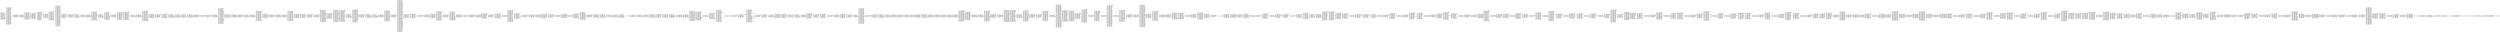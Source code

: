 digraph "graph.cfg.gv" {
	subgraph global {
		node [fontname=Courier fontsize=30.0 rank=same shape=box]
		block_0 [label="0: %00 = #0x1\l2: %01 = #0x40\l4: MSTORE(%01, %00)\l5: [NO_SSA] SWAP1\l6: [NO_SSA] DUP2\l7: [NO_SSA] PUSH1\l9: [NO_SSA] DUP3\la: [NO_SSA] ADD\lb: [NO_SSA] DUP1\lc: [NO_SSA] SLOAD\ld: [NO_SSA] PUSH2\l10: [NO_SSA] SWAP1\l11: [NO_SSA] PUSH2\l14: [NO_SSA] JUMP\l"]
		block_15 [label="15: [NO_SSA] JUMPDEST\l16: [NO_SSA] DUP1\l17: [NO_SSA] PUSH1\l19: [NO_SSA] ADD\l1a: [NO_SSA] PUSH1\l1c: [NO_SSA] DUP1\l1d: [NO_SSA] SWAP2\l1e: [NO_SSA] DIV\l1f: [NO_SSA] MUL\l20: [NO_SSA] PUSH1\l22: [NO_SSA] ADD\l23: [NO_SSA] PUSH1\l25: [NO_SSA] MLOAD\l26: [NO_SSA] SWAP1\l27: [NO_SSA] DUP2\l28: [NO_SSA] ADD\l29: [NO_SSA] PUSH1\l2b: [NO_SSA] MSTORE\l2c: [NO_SSA] DUP1\l2d: [NO_SSA] SWAP3\l2e: [NO_SSA] SWAP2\l2f: [NO_SSA] SWAP1\l30: [NO_SSA] DUP2\l31: [NO_SSA] DUP2\l32: [NO_SSA] MSTORE\l33: [NO_SSA] PUSH1\l35: [NO_SSA] ADD\l36: [NO_SSA] DUP3\l37: [NO_SSA] DUP1\l38: [NO_SSA] SLOAD\l39: [NO_SSA] PUSH2\l3c: [NO_SSA] SWAP1\l3d: [NO_SSA] PUSH2\l40: [NO_SSA] JUMP\l"]
		block_41 [label="41: [NO_SSA] JUMPDEST\l42: [NO_SSA] DUP1\l43: [NO_SSA] ISZERO\l44: [NO_SSA] PUSH2\l47: [NO_SSA] JUMPI\l"]
		block_48 [label="48: [NO_SSA] DUP1\l49: [NO_SSA] PUSH1\l4b: [NO_SSA] LT\l4c: [NO_SSA] PUSH2\l4f: [NO_SSA] JUMPI\l"]
		block_50 [label="50: [NO_SSA] PUSH2\l53: [NO_SSA] DUP1\l54: [NO_SSA] DUP4\l55: [NO_SSA] SLOAD\l56: [NO_SSA] DIV\l57: [NO_SSA] MUL\l58: [NO_SSA] DUP4\l59: [NO_SSA] MSTORE\l5a: [NO_SSA] SWAP2\l5b: [NO_SSA] PUSH1\l5d: [NO_SSA] ADD\l5e: [NO_SSA] SWAP2\l5f: [NO_SSA] PUSH2\l62: [NO_SSA] JUMP\l"]
		block_63 [label="63: [NO_SSA] JUMPDEST\l64: [NO_SSA] DUP3\l65: [NO_SSA] ADD\l66: [NO_SSA] SWAP2\l67: [NO_SSA] SWAP1\l68: [NO_SSA] PUSH1\l6a: [NO_SSA] MSTORE\l6b: [NO_SSA] PUSH1\l6d: [NO_SSA] PUSH1\l6f: [NO_SSA] SHA3\l70: [NO_SSA] SWAP1\l"]
		block_71 [label="71: [NO_SSA] JUMPDEST\l72: [NO_SSA] DUP2\l73: [NO_SSA] SLOAD\l74: [NO_SSA] DUP2\l75: [NO_SSA] MSTORE\l76: [NO_SSA] SWAP1\l77: [NO_SSA] PUSH1\l79: [NO_SSA] ADD\l7a: [NO_SSA] SWAP1\l7b: [NO_SSA] PUSH1\l7d: [NO_SSA] ADD\l7e: [NO_SSA] DUP1\l7f: [NO_SSA] DUP4\l80: [NO_SSA] GT\l81: [NO_SSA] PUSH2\l84: [NO_SSA] JUMPI\l"]
		block_85 [label="85: [NO_SSA] DUP3\l86: [NO_SSA] SWAP1\l87: [NO_SSA] SUB\l88: [NO_SSA] PUSH1\l8a: [NO_SSA] AND\l8b: [NO_SSA] DUP3\l8c: [NO_SSA] ADD\l8d: [NO_SSA] SWAP2\l"]
		block_8e [label="8e: [NO_SSA] JUMPDEST\l8f: [NO_SSA] POP\l90: [NO_SSA] POP\l91: [NO_SSA] POP\l92: [NO_SSA] SWAP2\l93: [NO_SSA] DUP4\l94: [NO_SSA] MSTORE\l95: [NO_SSA] POP\l96: [NO_SSA] POP\l97: [NO_SSA] PUSH1\l99: [NO_SSA] DUP3\l9a: [NO_SSA] ADD\l9b: [NO_SSA] SLOAD\l9c: [NO_SSA] PUSH1\l9e: [NO_SSA] PUSH1\la0: [NO_SSA] PUSH1\la2: [NO_SSA] INVALID\l"]
		block_a3 [label="a3: [NO_SSA] SUB\la4: [NO_SSA] AND\la5: [NO_SSA] PUSH1\la7: [NO_SSA] DUP1\la8: [NO_SSA] DUP4\la9: [NO_SSA] ADD\laa: [NO_SSA] SWAP2\lab: [NO_SSA] SWAP1\lac: [NO_SSA] SWAP2\lad: [NO_SSA] MSTORE\lae: [NO_SSA] PUSH1\lb0: [NO_SSA] SWAP1\lb1: [NO_SSA] SWAP3\lb2: [NO_SSA] ADD\lb3: [NO_SSA] SLOAD\lb4: [NO_SSA] PUSH1\lb6: [NO_SSA] SWAP2\lb7: [NO_SSA] DUP3\lb8: [NO_SSA] ADD\lb9: [NO_SSA] MSTORE\lba: [NO_SSA] DUP3\lbb: [NO_SSA] MLOAD\lbc: [NO_SSA] SWAP2\lbd: [NO_SSA] DUP4\lbe: [NO_SSA] ADD\lbf: [NO_SSA] MLOAD\lc0: [NO_SSA] SWAP3\lc1: [NO_SSA] ADD\lc2: [NO_SSA] MLOAD\lc3: [NO_SSA] SWAP1\lc4: [NO_SSA] SWAP8\lc5: [NO_SSA] SWAP2\lc6: [NO_SSA] SWAP7\lc7: [NO_SSA] POP\lc8: [NO_SSA] SWAP5\lc9: [NO_SSA] POP\lca: [NO_SSA] SWAP3\lcb: [NO_SSA] POP\lcc: [NO_SSA] POP\lcd: [NO_SSA] POP\lce: [NO_SSA] JUMP\l"]
		block_cf [label="cf: [NO_SSA] JUMPDEST\ld0: [NO_SSA] DUP1\ld1: [NO_SSA] SLOAD\ld2: [NO_SSA] PUSH1\ld4: [NO_SSA] ADD\ld5: [NO_SSA] SWAP1\ld6: [NO_SSA] SSTORE\ld7: [NO_SSA] JUMP\l"]
		block_d8 [label="d8: [NO_SSA] JUMPDEST\ld9: [NO_SSA] PUSH1\ldb: [NO_SSA] PUSH1\ldd: [NO_SSA] PUSH1\ldf: [NO_SSA] PUSH1\le1: [NO_SSA] INVALID\l"]
		block_e2 [label="e2: [NO_SSA] SUB\le3: [NO_SSA] NOT\le4: [NO_SSA] DUP3\le5: [NO_SSA] AND\le6: [NO_SSA] PUSH4\leb: [NO_SSA] PUSH1\led: [NO_SSA] INVALID\l"]
		block_ee [label="ee: [NO_SSA] EQ\lef: [NO_SSA] DUP1\lf0: [NO_SSA] PUSH2\lf3: [NO_SSA] JUMPI\l"]
		block_f4 [label="f4: [NO_SSA] POP\lf5: [NO_SSA] PUSH2\lf8: [NO_SSA] DUP3\lf9: [NO_SSA] PUSH2\lfc: [NO_SSA] JUMP\l"]
		block_fd [label="fd: [NO_SSA] JUMPDEST\lfe: [NO_SSA] PUSH1\l100: [NO_SSA] DUP2\l101: [NO_SSA] DUP2\l102: [NO_SSA] MSTORE\l103: [NO_SSA] PUSH1\l105: [NO_SSA] PUSH1\l107: [NO_SSA] MSTORE\l108: [NO_SSA] PUSH1\l10a: [NO_SSA] SWAP1\l10b: [NO_SSA] SHA3\l10c: [NO_SSA] DUP1\l10d: [NO_SSA] SLOAD\l10e: [NO_SSA] PUSH1\l110: [NO_SSA] PUSH1\l112: [NO_SSA] PUSH1\l114: [NO_SSA] INVALID\l"]
		block_115 [label="115: [NO_SSA] SUB\l116: [NO_SSA] NOT\l117: [NO_SSA] AND\l118: [NO_SSA] PUSH1\l11a: [NO_SSA] PUSH1\l11c: [NO_SSA] PUSH1\l11e: [NO_SSA] INVALID\l"]
		block_11f [label="11f: [NO_SSA] SUB\l120: [NO_SSA] DUP5\l121: [NO_SSA] AND\l122: [NO_SSA] SWAP1\l123: [NO_SSA] DUP2\l124: [NO_SSA] OR\l125: [NO_SSA] SWAP1\l126: [NO_SSA] SWAP2\l127: [NO_SSA] SSTORE\l128: [NO_SSA] DUP2\l129: [NO_SSA] SWAP1\l12a: [NO_SSA] PUSH2\l12d: [NO_SSA] DUP3\l12e: [NO_SSA] PUSH2\l131: [NO_SSA] JUMP\l"]
		block_132 [label="132: [NO_SSA] JUMPDEST\l133: [NO_SSA] PUSH1\l135: [NO_SSA] PUSH1\l137: [NO_SSA] PUSH1\l139: [NO_SSA] INVALID\l"]
		block_13a [label="13a: [NO_SSA] SUB\l13b: [NO_SSA] AND\l13c: [NO_SSA] PUSH32\l15d: [NO_SSA] PUSH1\l15f: [NO_SSA] MLOAD\l160: [NO_SSA] PUSH1\l162: [NO_SSA] MLOAD\l163: [NO_SSA] DUP1\l164: [NO_SSA] SWAP2\l165: [NO_SSA] SUB\l166: [NO_SSA] SWAP1\l167: [NO_SSA] LOG4\l168: [NO_SSA] POP\l169: [NO_SSA] POP\l16a: [NO_SSA] JUMP\l"]
		block_16b [label="16b: [NO_SSA] JUMPDEST\l16c: [NO_SSA] PUSH1\l16e: [NO_SSA] DUP2\l16f: [NO_SSA] DUP2\l170: [NO_SSA] MSTORE\l171: [NO_SSA] PUSH1\l173: [NO_SSA] PUSH1\l175: [NO_SSA] MSTORE\l176: [NO_SSA] PUSH1\l178: [NO_SSA] DUP2\l179: [NO_SSA] SHA3\l17a: [NO_SSA] SLOAD\l17b: [NO_SSA] PUSH1\l17d: [NO_SSA] PUSH1\l17f: [NO_SSA] PUSH1\l181: [NO_SSA] INVALID\l"]
		block_182 [label="182: [NO_SSA] SUB\l183: [NO_SSA] AND\l184: [NO_SSA] PUSH2\l187: [NO_SSA] JUMPI\l"]
		block_188 [label="188: [NO_SSA] PUSH1\l18a: [NO_SSA] MLOAD\l18b: [NO_SSA] PUSH3\l18f: [NO_SSA] PUSH1\l191: [NO_SSA] INVALID\l"]
		block_192 [label="192: [NO_SSA] DUP2\l193: [NO_SSA] MSTORE\l194: [NO_SSA] PUSH1\l196: [NO_SSA] PUSH1\l198: [NO_SSA] DUP3\l199: [NO_SSA] ADD\l19a: [NO_SSA] MSTORE\l19b: [NO_SSA] PUSH1\l19d: [NO_SSA] PUSH1\l19f: [NO_SSA] DUP3\l1a0: [NO_SSA] ADD\l1a1: [NO_SSA] MSTORE\l1a2: [NO_SSA] PUSH32\l1c3: [NO_SSA] PUSH1\l1c5: [NO_SSA] DUP3\l1c6: [NO_SSA] ADD\l1c7: [NO_SSA] MSTORE\l1c8: [NO_SSA] PUSH12\l1d5: [NO_SSA] PUSH1\l1d7: [NO_SSA] INVALID\l"]
		block_1d8 [label="1d8: [NO_SSA] PUSH1\l1da: [NO_SSA] DUP3\l1db: [NO_SSA] ADD\l1dc: [NO_SSA] MSTORE\l1dd: [NO_SSA] PUSH1\l1df: [NO_SSA] ADD\l1e0: [NO_SSA] PUSH2\l1e3: [NO_SSA] JUMP\l"]
		block_1e4 [label="1e4: [NO_SSA] JUMPDEST\l1e5: [NO_SSA] PUSH1\l1e7: [NO_SSA] PUSH2\l1ea: [NO_SSA] DUP4\l1eb: [NO_SSA] PUSH2\l1ee: [NO_SSA] JUMP\l"]
		block_1ef [label="1ef: [NO_SSA] JUMPDEST\l1f0: [NO_SSA] SWAP1\l1f1: [NO_SSA] POP\l1f2: [NO_SSA] DUP1\l1f3: [NO_SSA] PUSH1\l1f5: [NO_SSA] PUSH1\l1f7: [NO_SSA] PUSH1\l1f9: [NO_SSA] INVALID\l"]
		block_1fa [label="1fa: [NO_SSA] SUB\l1fb: [NO_SSA] AND\l1fc: [NO_SSA] DUP5\l1fd: [NO_SSA] PUSH1\l1ff: [NO_SSA] PUSH1\l201: [NO_SSA] PUSH1\l203: [NO_SSA] INVALID\l"]
		block_204 [label="204: [NO_SSA] SUB\l205: [NO_SSA] AND\l206: [NO_SSA] EQ\l207: [NO_SSA] DUP1\l208: [NO_SSA] PUSH2\l20b: [NO_SSA] JUMPI\l"]
		block_20c [label="20c: [NO_SSA] POP\l20d: [NO_SSA] DUP4\l20e: [NO_SSA] PUSH1\l210: [NO_SSA] PUSH1\l212: [NO_SSA] PUSH1\l214: [NO_SSA] INVALID\l"]
		block_215 [label="215: [NO_SSA] SUB\l216: [NO_SSA] AND\l217: [NO_SSA] PUSH2\l21a: [NO_SSA] DUP5\l21b: [NO_SSA] PUSH2\l21e: [NO_SSA] JUMP\l"]
		block_21f [label="21f: [NO_SSA] JUMPDEST\l220: [NO_SSA] PUSH1\l222: [NO_SSA] PUSH1\l224: [NO_SSA] PUSH1\l226: [NO_SSA] INVALID\l"]
		block_227 [label="227: [NO_SSA] SUB\l228: [NO_SSA] AND\l229: [NO_SSA] EQ\l"]
		block_22a [label="22a: [NO_SSA] JUMPDEST\l22b: [NO_SSA] DUP1\l22c: [NO_SSA] PUSH2\l22f: [NO_SSA] JUMPI\l"]
		block_230 [label="230: [NO_SSA] POP\l231: [NO_SSA] PUSH1\l233: [NO_SSA] PUSH1\l235: [NO_SSA] PUSH1\l237: [NO_SSA] INVALID\l"]
		block_238 [label="238: [NO_SSA] SUB\l239: [NO_SSA] DUP1\l23a: [NO_SSA] DUP3\l23b: [NO_SSA] AND\l23c: [NO_SSA] PUSH1\l23e: [NO_SSA] SWAP1\l23f: [NO_SSA] DUP2\l240: [NO_SSA] MSTORE\l241: [NO_SSA] PUSH1\l243: [NO_SSA] PUSH1\l245: [NO_SSA] SWAP1\l246: [NO_SSA] DUP2\l247: [NO_SSA] MSTORE\l248: [NO_SSA] PUSH1\l24a: [NO_SSA] DUP1\l24b: [NO_SSA] DUP4\l24c: [NO_SSA] SHA3\l24d: [NO_SSA] SWAP4\l24e: [NO_SSA] DUP9\l24f: [NO_SSA] AND\l250: [NO_SSA] DUP4\l251: [NO_SSA] MSTORE\l252: [NO_SSA] SWAP3\l253: [NO_SSA] SWAP1\l254: [NO_SSA] MSTORE\l255: [NO_SSA] SHA3\l256: [NO_SSA] SLOAD\l257: [NO_SSA] PUSH1\l259: [NO_SSA] AND\l25a: [NO_SSA] PUSH2\l25d: [NO_SSA] JUMP\l"]
		block_25e [label="25e: [NO_SSA] JUMPDEST\l25f: [NO_SSA] DUP3\l260: [NO_SSA] PUSH1\l262: [NO_SSA] PUSH1\l264: [NO_SSA] PUSH1\l266: [NO_SSA] INVALID\l"]
		block_267 [label="267: [NO_SSA] SUB\l268: [NO_SSA] AND\l269: [NO_SSA] PUSH2\l26c: [NO_SSA] DUP3\l26d: [NO_SSA] PUSH2\l270: [NO_SSA] JUMP\l"]
		block_271 [label="271: [NO_SSA] JUMPDEST\l272: [NO_SSA] PUSH1\l274: [NO_SSA] PUSH1\l276: [NO_SSA] PUSH1\l278: [NO_SSA] INVALID\l"]
		block_279 [label="279: [NO_SSA] SUB\l27a: [NO_SSA] AND\l27b: [NO_SSA] EQ\l27c: [NO_SSA] PUSH2\l27f: [NO_SSA] JUMPI\l"]
		block_280 [label="280: [NO_SSA] PUSH1\l282: [NO_SSA] MLOAD\l283: [NO_SSA] PUSH3\l287: [NO_SSA] PUSH1\l289: [NO_SSA] INVALID\l"]
		block_28a [label="28a: [NO_SSA] DUP2\l28b: [NO_SSA] MSTORE\l28c: [NO_SSA] PUSH1\l28e: [NO_SSA] PUSH1\l290: [NO_SSA] DUP3\l291: [NO_SSA] ADD\l292: [NO_SSA] MSTORE\l293: [NO_SSA] PUSH1\l295: [NO_SSA] PUSH1\l297: [NO_SSA] DUP3\l298: [NO_SSA] ADD\l299: [NO_SSA] MSTORE\l29a: [NO_SSA] PUSH32\l2bb: [NO_SSA] PUSH1\l2bd: [NO_SSA] DUP3\l2be: [NO_SSA] ADD\l2bf: [NO_SSA] MSTORE\l2c0: [NO_SSA] PUSH9\l2ca: [NO_SSA] PUSH1\l2cc: [NO_SSA] INVALID\l"]
		block_2cd [label="2cd: [NO_SSA] PUSH1\l2cf: [NO_SSA] DUP3\l2d0: [NO_SSA] ADD\l2d1: [NO_SSA] MSTORE\l2d2: [NO_SSA] PUSH1\l2d4: [NO_SSA] ADD\l2d5: [NO_SSA] PUSH2\l2d8: [NO_SSA] JUMP\l"]
		block_2d9 [label="2d9: [NO_SSA] JUMPDEST\l2da: [NO_SSA] PUSH1\l2dc: [NO_SSA] PUSH1\l2de: [NO_SSA] PUSH1\l2e0: [NO_SSA] INVALID\l"]
		block_2e1 [label="2e1: [NO_SSA] SUB\l2e2: [NO_SSA] DUP3\l2e3: [NO_SSA] AND\l2e4: [NO_SSA] PUSH2\l2e7: [NO_SSA] JUMPI\l"]
		block_2e8 [label="2e8: [NO_SSA] PUSH1\l2ea: [NO_SSA] MLOAD\l2eb: [NO_SSA] PUSH3\l2ef: [NO_SSA] PUSH1\l2f1: [NO_SSA] INVALID\l"]
		block_2f2 [label="2f2: [NO_SSA] DUP2\l2f3: [NO_SSA] MSTORE\l2f4: [NO_SSA] PUSH1\l2f6: [NO_SSA] PUSH1\l2f8: [NO_SSA] DUP3\l2f9: [NO_SSA] ADD\l2fa: [NO_SSA] MSTORE\l2fb: [NO_SSA] PUSH1\l2fd: [NO_SSA] DUP1\l2fe: [NO_SSA] DUP3\l2ff: [NO_SSA] ADD\l300: [NO_SSA] MSTORE\l301: [NO_SSA] PUSH32\l322: [NO_SSA] PUSH1\l324: [NO_SSA] DUP3\l325: [NO_SSA] ADD\l326: [NO_SSA] MSTORE\l327: [NO_SSA] PUSH4\l32c: [NO_SSA] PUSH1\l32e: [NO_SSA] INVALID\l"]
		block_32f [label="32f: [NO_SSA] PUSH1\l331: [NO_SSA] DUP3\l332: [NO_SSA] ADD\l333: [NO_SSA] MSTORE\l334: [NO_SSA] PUSH1\l336: [NO_SSA] ADD\l337: [NO_SSA] PUSH2\l33a: [NO_SSA] JUMP\l"]
		block_33b [label="33b: [NO_SSA] JUMPDEST\l33c: [NO_SSA] PUSH2\l33f: [NO_SSA] DUP4\l340: [NO_SSA] DUP4\l341: [NO_SSA] DUP4\l342: [NO_SSA] PUSH2\l345: [NO_SSA] JUMP\l"]
		block_346 [label="346: [NO_SSA] JUMPDEST\l347: [NO_SSA] PUSH2\l34a: [NO_SSA] PUSH1\l34c: [NO_SSA] DUP3\l34d: [NO_SSA] PUSH2\l350: [NO_SSA] JUMP\l"]
		block_351 [label="351: [NO_SSA] JUMPDEST\l352: [NO_SSA] PUSH1\l354: [NO_SSA] PUSH1\l356: [NO_SSA] PUSH1\l358: [NO_SSA] INVALID\l"]
		block_359 [label="359: [NO_SSA] SUB\l35a: [NO_SSA] DUP4\l35b: [NO_SSA] AND\l35c: [NO_SSA] PUSH1\l35e: [NO_SSA] SWAP1\l35f: [NO_SSA] DUP2\l360: [NO_SSA] MSTORE\l361: [NO_SSA] PUSH1\l363: [NO_SSA] PUSH1\l365: [NO_SSA] MSTORE\l366: [NO_SSA] PUSH1\l368: [NO_SSA] DUP2\l369: [NO_SSA] SHA3\l36a: [NO_SSA] DUP1\l36b: [NO_SSA] SLOAD\l36c: [NO_SSA] PUSH1\l36e: [NO_SSA] SWAP3\l36f: [NO_SSA] SWAP1\l370: [NO_SSA] PUSH2\l373: [NO_SSA] SWAP1\l374: [NO_SSA] DUP5\l375: [NO_SSA] SWAP1\l376: [NO_SSA] PUSH2\l379: [NO_SSA] JUMP\l"]
		block_37a [label="37a: [NO_SSA] JUMPDEST\l37b: [NO_SSA] SWAP1\l37c: [NO_SSA] SWAP2\l37d: [NO_SSA] SSTORE\l37e: [NO_SSA] POP\l37f: [NO_SSA] POP\l380: [NO_SSA] PUSH1\l382: [NO_SSA] PUSH1\l384: [NO_SSA] PUSH1\l386: [NO_SSA] INVALID\l"]
		block_387 [label="387: [NO_SSA] SUB\l388: [NO_SSA] DUP3\l389: [NO_SSA] AND\l38a: [NO_SSA] PUSH1\l38c: [NO_SSA] SWAP1\l38d: [NO_SSA] DUP2\l38e: [NO_SSA] MSTORE\l38f: [NO_SSA] PUSH1\l391: [NO_SSA] PUSH1\l393: [NO_SSA] MSTORE\l394: [NO_SSA] PUSH1\l396: [NO_SSA] DUP2\l397: [NO_SSA] SHA3\l398: [NO_SSA] DUP1\l399: [NO_SSA] SLOAD\l39a: [NO_SSA] PUSH1\l39c: [NO_SSA] SWAP3\l39d: [NO_SSA] SWAP1\l39e: [NO_SSA] PUSH2\l3a1: [NO_SSA] SWAP1\l3a2: [NO_SSA] DUP5\l3a3: [NO_SSA] SWAP1\l3a4: [NO_SSA] PUSH2\l3a7: [NO_SSA] JUMP\l"]
		block_3a8 [label="3a8: [NO_SSA] JUMPDEST\l3a9: [NO_SSA] SWAP1\l3aa: [NO_SSA] SWAP2\l3ab: [NO_SSA] SSTORE\l3ac: [NO_SSA] POP\l3ad: [NO_SSA] POP\l3ae: [NO_SSA] PUSH1\l3b0: [NO_SSA] DUP2\l3b1: [NO_SSA] DUP2\l3b2: [NO_SSA] MSTORE\l3b3: [NO_SSA] PUSH1\l3b5: [NO_SSA] PUSH1\l3b7: [NO_SSA] MSTORE\l3b8: [NO_SSA] PUSH1\l3ba: [NO_SSA] DUP1\l3bb: [NO_SSA] DUP3\l3bc: [NO_SSA] SHA3\l3bd: [NO_SSA] DUP1\l3be: [NO_SSA] SLOAD\l3bf: [NO_SSA] PUSH1\l3c1: [NO_SSA] PUSH1\l3c3: [NO_SSA] PUSH1\l3c5: [NO_SSA] INVALID\l"]
		block_3c6 [label="3c6: [NO_SSA] SUB\l3c7: [NO_SSA] NOT\l3c8: [NO_SSA] AND\l3c9: [NO_SSA] PUSH1\l3cb: [NO_SSA] PUSH1\l3cd: [NO_SSA] PUSH1\l3cf: [NO_SSA] INVALID\l"]
		block_3d0 [label="3d0: [NO_SSA] SUB\l3d1: [NO_SSA] DUP7\l3d2: [NO_SSA] DUP2\l3d3: [NO_SSA] AND\l3d4: [NO_SSA] SWAP2\l3d5: [NO_SSA] DUP3\l3d6: [NO_SSA] OR\l3d7: [NO_SSA] SWAP1\l3d8: [NO_SSA] SWAP3\l3d9: [NO_SSA] SSTORE\l3da: [NO_SSA] SWAP2\l3db: [NO_SSA] MLOAD\l3dc: [NO_SSA] DUP5\l3dd: [NO_SSA] SWAP4\l3de: [NO_SSA] SWAP2\l3df: [NO_SSA] DUP8\l3e0: [NO_SSA] AND\l3e1: [NO_SSA] SWAP2\l3e2: [NO_SSA] PUSH32\l403: [NO_SSA] SWAP2\l404: [NO_SSA] LOG4\l405: [NO_SSA] POP\l406: [NO_SSA] POP\l407: [NO_SSA] POP\l408: [NO_SSA] JUMP\l"]
		block_409 [label="409: [NO_SSA] JUMPDEST\l40a: [NO_SSA] DUP2\l40b: [NO_SSA] PUSH1\l40d: [NO_SSA] PUSH1\l40f: [NO_SSA] PUSH1\l411: [NO_SSA] INVALID\l"]
		block_412 [label="412: [NO_SSA] SUB\l413: [NO_SSA] AND\l414: [NO_SSA] DUP4\l415: [NO_SSA] PUSH1\l417: [NO_SSA] PUSH1\l419: [NO_SSA] PUSH1\l41b: [NO_SSA] INVALID\l"]
		block_41c [label="41c: [NO_SSA] SUB\l41d: [NO_SSA] AND\l41e: [NO_SSA] EQ\l41f: [NO_SSA] ISZERO\l420: [NO_SSA] PUSH2\l423: [NO_SSA] JUMPI\l"]
		block_424 [label="424: [NO_SSA] PUSH1\l426: [NO_SSA] MLOAD\l427: [NO_SSA] PUSH3\l42b: [NO_SSA] PUSH1\l42d: [NO_SSA] INVALID\l"]
		block_42e [label="42e: [NO_SSA] DUP2\l42f: [NO_SSA] MSTORE\l430: [NO_SSA] PUSH1\l432: [NO_SSA] PUSH1\l434: [NO_SSA] DUP3\l435: [NO_SSA] ADD\l436: [NO_SSA] MSTORE\l437: [NO_SSA] PUSH1\l439: [NO_SSA] PUSH1\l43b: [NO_SSA] DUP3\l43c: [NO_SSA] ADD\l43d: [NO_SSA] MSTORE\l43e: [NO_SSA] PUSH32\l45f: [NO_SSA] PUSH1\l461: [NO_SSA] DUP3\l462: [NO_SSA] ADD\l463: [NO_SSA] MSTORE\l464: [NO_SSA] PUSH1\l466: [NO_SSA] ADD\l467: [NO_SSA] PUSH2\l46a: [NO_SSA] JUMP\l"]
		block_46b [label="46b: [NO_SSA] JUMPDEST\l46c: [NO_SSA] PUSH1\l46e: [NO_SSA] PUSH1\l470: [NO_SSA] PUSH1\l472: [NO_SSA] INVALID\l"]
		block_473 [label="473: [NO_SSA] SUB\l474: [NO_SSA] DUP4\l475: [NO_SSA] DUP2\l476: [NO_SSA] AND\l477: [NO_SSA] PUSH1\l479: [NO_SSA] DUP2\l47a: [NO_SSA] DUP2\l47b: [NO_SSA] MSTORE\l47c: [NO_SSA] PUSH1\l47e: [NO_SSA] PUSH1\l480: [NO_SSA] SWAP1\l481: [NO_SSA] DUP2\l482: [NO_SSA] MSTORE\l483: [NO_SSA] PUSH1\l485: [NO_SSA] DUP1\l486: [NO_SSA] DUP4\l487: [NO_SSA] SHA3\l488: [NO_SSA] SWAP5\l489: [NO_SSA] DUP8\l48a: [NO_SSA] AND\l48b: [NO_SSA] DUP1\l48c: [NO_SSA] DUP5\l48d: [NO_SSA] MSTORE\l48e: [NO_SSA] SWAP5\l48f: [NO_SSA] DUP3\l490: [NO_SSA] MSTORE\l491: [NO_SSA] SWAP2\l492: [NO_SSA] DUP3\l493: [NO_SSA] SWAP1\l494: [NO_SSA] SHA3\l495: [NO_SSA] DUP1\l496: [NO_SSA] SLOAD\l497: [NO_SSA] PUSH1\l499: [NO_SSA] NOT\l49a: [NO_SSA] AND\l49b: [NO_SSA] DUP7\l49c: [NO_SSA] ISZERO\l49d: [NO_SSA] ISZERO\l49e: [NO_SSA] SWAP1\l49f: [NO_SSA] DUP2\l4a0: [NO_SSA] OR\l4a1: [NO_SSA] SWAP1\l4a2: [NO_SSA] SWAP2\l4a3: [NO_SSA] SSTORE\l4a4: [NO_SSA] SWAP2\l4a5: [NO_SSA] MLOAD\l4a6: [NO_SSA] SWAP2\l4a7: [NO_SSA] DUP3\l4a8: [NO_SSA] MSTORE\l4a9: [NO_SSA] PUSH32\l4ca: [NO_SSA] SWAP2\l4cb: [NO_SSA] ADD\l4cc: [NO_SSA] PUSH1\l4ce: [NO_SSA] MLOAD\l4cf: [NO_SSA] DUP1\l4d0: [NO_SSA] SWAP2\l4d1: [NO_SSA] SUB\l4d2: [NO_SSA] SWAP1\l4d3: [NO_SSA] LOG3\l4d4: [NO_SSA] POP\l4d5: [NO_SSA] POP\l4d6: [NO_SSA] POP\l4d7: [NO_SSA] JUMP\l"]
		block_4d8 [label="4d8: [NO_SSA] JUMPDEST\l4d9: [NO_SSA] PUSH2\l4dc: [NO_SSA] DUP5\l4dd: [NO_SSA] DUP5\l4de: [NO_SSA] DUP5\l4df: [NO_SSA] PUSH2\l4e2: [NO_SSA] JUMP\l"]
		block_4e3 [label="4e3: [NO_SSA] JUMPDEST\l4e4: [NO_SSA] PUSH2\l4e7: [NO_SSA] DUP5\l4e8: [NO_SSA] DUP5\l4e9: [NO_SSA] DUP5\l4ea: [NO_SSA] DUP5\l4eb: [NO_SSA] PUSH2\l4ee: [NO_SSA] JUMP\l"]
		block_4ef [label="4ef: [NO_SSA] JUMPDEST\l4f0: [NO_SSA] PUSH2\l4f3: [NO_SSA] JUMPI\l"]
		block_4f4 [label="4f4: [NO_SSA] PUSH1\l4f6: [NO_SSA] MLOAD\l4f7: [NO_SSA] PUSH3\l4fb: [NO_SSA] PUSH1\l4fd: [NO_SSA] INVALID\l"]
		block_4fe [label="4fe: [NO_SSA] DUP2\l4ff: [NO_SSA] MSTORE\l500: [NO_SSA] PUSH1\l502: [NO_SSA] ADD\l503: [NO_SSA] PUSH2\l506: [NO_SSA] SWAP1\l507: [NO_SSA] PUSH2\l50a: [NO_SSA] JUMP\l"]
		block_50b [label="50b: [NO_SSA] JUMPDEST\l50c: [NO_SSA] PUSH2\l50f: [NO_SSA] DUP3\l510: [NO_SSA] DUP3\l511: [NO_SSA] PUSH1\l513: [NO_SSA] MLOAD\l514: [NO_SSA] DUP1\l515: [NO_SSA] PUSH1\l517: [NO_SSA] ADD\l518: [NO_SSA] PUSH1\l51a: [NO_SSA] MSTORE\l51b: [NO_SSA] DUP1\l51c: [NO_SSA] PUSH1\l51e: [NO_SSA] DUP2\l51f: [NO_SSA] MSTORE\l520: [NO_SSA] POP\l521: [NO_SSA] PUSH2\l524: [NO_SSA] JUMP\l"]
		block_525 [label="525: [NO_SSA] JUMPDEST\l526: [NO_SSA] PUSH1\l528: [NO_SSA] DUP2\l529: [NO_SSA] PUSH2\l52c: [NO_SSA] JUMPI\l"]
		block_52d [label="52d: [NO_SSA] POP\l52e: [NO_SSA] POP\l52f: [NO_SSA] PUSH1\l531: [NO_SSA] DUP1\l532: [NO_SSA] MLOAD\l533: [NO_SSA] DUP1\l534: [NO_SSA] DUP3\l535: [NO_SSA] ADD\l536: [NO_SSA] SWAP1\l537: [NO_SSA] SWAP2\l538: [NO_SSA] MSTORE\l539: [NO_SSA] PUSH1\l53b: [NO_SSA] DUP2\l53c: [NO_SSA] MSTORE\l53d: [NO_SSA] PUSH1\l53f: [NO_SSA] PUSH1\l541: [NO_SSA] INVALID\l"]
		block_542 [label="542: [NO_SSA] PUSH1\l544: [NO_SSA] DUP3\l545: [NO_SSA] ADD\l546: [NO_SSA] MSTORE\l547: [NO_SSA] SWAP1\l548: [NO_SSA] JUMP\l"]
		block_549 [label="549: [NO_SSA] JUMPDEST\l54a: [NO_SSA] DUP2\l54b: [NO_SSA] PUSH1\l"]
		block_54d [label="54d: [NO_SSA] JUMPDEST\l54e: [NO_SSA] DUP2\l54f: [NO_SSA] ISZERO\l550: [NO_SSA] PUSH2\l553: [NO_SSA] JUMPI\l"]
		block_554 [label="554: [NO_SSA] DUP1\l555: [NO_SSA] PUSH2\l558: [NO_SSA] DUP2\l559: [NO_SSA] PUSH2\l55c: [NO_SSA] JUMP\l"]
		block_55d [label="55d: [NO_SSA] JUMPDEST\l55e: [NO_SSA] SWAP2\l55f: [NO_SSA] POP\l560: [NO_SSA] PUSH2\l563: [NO_SSA] SWAP1\l564: [NO_SSA] POP\l565: [NO_SSA] PUSH1\l567: [NO_SSA] DUP4\l568: [NO_SSA] PUSH2\l56b: [NO_SSA] JUMP\l"]
		block_56c [label="56c: [NO_SSA] JUMPDEST\l56d: [NO_SSA] SWAP2\l56e: [NO_SSA] POP\l56f: [NO_SSA] PUSH2\l572: [NO_SSA] JUMP\l"]
		block_573 [label="573: [NO_SSA] JUMPDEST\l574: [NO_SSA] PUSH1\l576: [NO_SSA] DUP2\l577: [NO_SSA] PUSH8\l580: [NO_SSA] DUP2\l581: [NO_SSA] GT\l582: [NO_SSA] ISZERO\l583: [NO_SSA] PUSH2\l586: [NO_SSA] JUMPI\l"]
		block_587 [label="587: [NO_SSA] PUSH2\l58a: [NO_SSA] PUSH2\l58d: [NO_SSA] JUMP\l"]
		block_58e [label="58e: [NO_SSA] JUMPDEST\l58f: [NO_SSA] PUSH1\l591: [NO_SSA] MLOAD\l592: [NO_SSA] SWAP1\l593: [NO_SSA] DUP1\l594: [NO_SSA] DUP3\l595: [NO_SSA] MSTORE\l596: [NO_SSA] DUP1\l597: [NO_SSA] PUSH1\l599: [NO_SSA] ADD\l59a: [NO_SSA] PUSH1\l59c: [NO_SSA] NOT\l59d: [NO_SSA] AND\l59e: [NO_SSA] PUSH1\l5a0: [NO_SSA] ADD\l5a1: [NO_SSA] DUP3\l5a2: [NO_SSA] ADD\l5a3: [NO_SSA] PUSH1\l5a5: [NO_SSA] MSTORE\l5a6: [NO_SSA] DUP1\l5a7: [NO_SSA] ISZERO\l5a8: [NO_SSA] PUSH2\l5ab: [NO_SSA] JUMPI\l"]
		block_5ac [label="5ac: [NO_SSA] PUSH1\l5ae: [NO_SSA] DUP3\l5af: [NO_SSA] ADD\l5b0: [NO_SSA] DUP2\l5b1: [NO_SSA] DUP1\l5b2: [NO_SSA] CALLDATASIZE\l5b3: [NO_SSA] DUP4\l5b4: [NO_SSA] CALLDATACOPY\l5b5: [NO_SSA] ADD\l5b6: [NO_SSA] SWAP1\l5b7: [NO_SSA] POP\l"]
		block_5b8 [label="5b8: [NO_SSA] JUMPDEST\l5b9: [NO_SSA] POP\l5ba: [NO_SSA] SWAP1\l5bb: [NO_SSA] POP\l"]
		block_5bc [label="5bc: [NO_SSA] JUMPDEST\l5bd: [NO_SSA] DUP5\l5be: [NO_SSA] ISZERO\l5bf: [NO_SSA] PUSH2\l5c2: [NO_SSA] JUMPI\l"]
		block_5c3 [label="5c3: [NO_SSA] PUSH2\l5c6: [NO_SSA] PUSH1\l5c8: [NO_SSA] DUP4\l5c9: [NO_SSA] PUSH2\l5cc: [NO_SSA] JUMP\l"]
		block_5cd [label="5cd: [NO_SSA] JUMPDEST\l5ce: [NO_SSA] SWAP2\l5cf: [NO_SSA] POP\l5d0: [NO_SSA] PUSH2\l5d3: [NO_SSA] PUSH1\l5d5: [NO_SSA] DUP7\l5d6: [NO_SSA] PUSH2\l5d9: [NO_SSA] JUMP\l"]
		block_5da [label="5da: [NO_SSA] JUMPDEST\l5db: [NO_SSA] PUSH2\l5de: [NO_SSA] SWAP1\l5df: [NO_SSA] PUSH1\l5e1: [NO_SSA] PUSH2\l5e4: [NO_SSA] JUMP\l"]
		block_5e5 [label="5e5: [NO_SSA] JUMPDEST\l5e6: [NO_SSA] PUSH1\l5e8: [NO_SSA] INVALID\l"]
		block_5e9 [label="5e9: [NO_SSA] DUP2\l5ea: [NO_SSA] DUP4\l5eb: [NO_SSA] DUP2\l5ec: [NO_SSA] MLOAD\l5ed: [NO_SSA] DUP2\l5ee: [NO_SSA] LT\l5ef: [NO_SSA] PUSH2\l5f2: [NO_SSA] JUMPI\l"]
		block_5f3 [label="5f3: [NO_SSA] PUSH2\l5f6: [NO_SSA] PUSH2\l5f9: [NO_SSA] JUMP\l"]
		block_5fa [label="5fa: [NO_SSA] JUMPDEST\l5fb: [NO_SSA] PUSH1\l5fd: [NO_SSA] ADD\l5fe: [NO_SSA] ADD\l5ff: [NO_SSA] SWAP1\l600: [NO_SSA] PUSH1\l602: [NO_SSA] PUSH1\l604: [NO_SSA] PUSH1\l606: [NO_SSA] INVALID\l"]
		block_607 [label="607: [NO_SSA] SUB\l608: [NO_SSA] NOT\l609: [NO_SSA] AND\l60a: [NO_SSA] SWAP1\l60b: [NO_SSA] DUP2\l60c: [NO_SSA] PUSH1\l60e: [NO_SSA] BYTE\l60f: [NO_SSA] SWAP1\l610: [NO_SSA] MSTORE8\l611: [NO_SSA] POP\l612: [NO_SSA] PUSH2\l615: [NO_SSA] PUSH1\l617: [NO_SSA] DUP7\l618: [NO_SSA] PUSH2\l61b: [NO_SSA] JUMP\l"]
		block_61c [label="61c: [NO_SSA] JUMPDEST\l61d: [NO_SSA] SWAP5\l61e: [NO_SSA] POP\l61f: [NO_SSA] PUSH2\l622: [NO_SSA] JUMP\l"]
		block_623 [label="623: [NO_SSA] JUMPDEST\l624: [NO_SSA] PUSH1\l626: [NO_SSA] PUSH1\l628: [NO_SSA] PUSH1\l62a: [NO_SSA] PUSH1\l62c: [NO_SSA] INVALID\l"]
		block_62d [label="62d: [NO_SSA] SUB\l62e: [NO_SSA] NOT\l62f: [NO_SSA] DUP3\l630: [NO_SSA] AND\l631: [NO_SSA] PUSH4\l636: [NO_SSA] PUSH1\l638: [NO_SSA] INVALID\l"]
		block_639 [label="639: [NO_SSA] EQ\l63a: [NO_SSA] DUP1\l63b: [NO_SSA] PUSH2\l63e: [NO_SSA] JUMPI\l"]
		block_63f [label="63f: [NO_SSA] POP\l640: [NO_SSA] PUSH1\l642: [NO_SSA] PUSH1\l644: [NO_SSA] PUSH1\l646: [NO_SSA] INVALID\l"]
		block_647 [label="647: [NO_SSA] SUB\l648: [NO_SSA] NOT\l649: [NO_SSA] DUP3\l64a: [NO_SSA] AND\l64b: [NO_SSA] PUSH4\l650: [NO_SSA] PUSH1\l652: [NO_SSA] INVALID\l"]
		block_653 [label="653: [NO_SSA] EQ\l"]
		block_654 [label="654: [NO_SSA] JUMPDEST\l655: [NO_SSA] DUP1\l656: [NO_SSA] PUSH2\l659: [NO_SSA] JUMPI\l"]
		block_65a [label="65a: [NO_SSA] POP\l65b: [NO_SSA] PUSH4\l660: [NO_SSA] PUSH1\l662: [NO_SSA] INVALID\l"]
		block_663 [label="663: [NO_SSA] PUSH1\l665: [NO_SSA] PUSH1\l667: [NO_SSA] PUSH1\l669: [NO_SSA] INVALID\l"]
		block_66a [label="66a: [NO_SSA] SUB\l66b: [NO_SSA] NOT\l66c: [NO_SSA] DUP4\l66d: [NO_SSA] AND\l66e: [NO_SSA] EQ\l66f: [NO_SSA] PUSH2\l672: [NO_SSA] JUMP\l"]
		block_673 [label="673: [NO_SSA] JUMPDEST\l674: [NO_SSA] PUSH2\l677: [NO_SSA] DUP4\l678: [NO_SSA] DUP4\l679: [NO_SSA] DUP4\l67a: [NO_SSA] PUSH2\l67d: [NO_SSA] JUMP\l"]
		block_67e [label="67e: [NO_SSA] JUMPDEST\l67f: [NO_SSA] PUSH1\l681: [NO_SSA] PUSH1\l683: [NO_SSA] PUSH1\l685: [NO_SSA] PUSH1\l687: [NO_SSA] INVALID\l"]
		block_688 [label="688: [NO_SSA] SUB\l689: [NO_SSA] DUP5\l68a: [NO_SSA] AND\l68b: [NO_SSA] EXTCODESIZE\l68c: [NO_SSA] ISZERO\l68d: [NO_SSA] PUSH2\l690: [NO_SSA] JUMPI\l"]
		block_691 [label="691: [NO_SSA] PUSH1\l693: [NO_SSA] MLOAD\l694: [NO_SSA] PUSH4\l699: [NO_SSA] PUSH1\l69b: [NO_SSA] INVALID\l"]
		block_69c [label="69c: [NO_SSA] DUP2\l69d: [NO_SSA] MSTORE\l69e: [NO_SSA] PUSH1\l6a0: [NO_SSA] PUSH1\l6a2: [NO_SSA] PUSH1\l6a4: [NO_SSA] INVALID\l"]
		block_6a5 [label="6a5: [NO_SSA] SUB\l6a6: [NO_SSA] DUP6\l6a7: [NO_SSA] AND\l6a8: [NO_SSA] SWAP1\l6a9: [NO_SSA] PUSH4\l6ae: [NO_SSA] SWAP1\l6af: [NO_SSA] PUSH2\l6b2: [NO_SSA] SWAP1\l6b3: [NO_SSA] CALLER\l6b4: [NO_SSA] SWAP1\l6b5: [NO_SSA] DUP10\l6b6: [NO_SSA] SWAP1\l6b7: [NO_SSA] DUP9\l6b8: [NO_SSA] SWAP1\l6b9: [NO_SSA] DUP9\l6ba: [NO_SSA] SWAP1\l6bb: [NO_SSA] PUSH1\l6bd: [NO_SSA] ADD\l6be: [NO_SSA] PUSH2\l6c1: [NO_SSA] JUMP\l"]
		block_6c2 [label="6c2: [NO_SSA] JUMPDEST\l6c3: [NO_SSA] PUSH1\l6c5: [NO_SSA] PUSH1\l6c7: [NO_SSA] MLOAD\l6c8: [NO_SSA] DUP1\l6c9: [NO_SSA] DUP4\l6ca: [NO_SSA] SUB\l6cb: [NO_SSA] DUP2\l6cc: [NO_SSA] PUSH1\l6ce: [NO_SSA] DUP8\l6cf: [NO_SSA] DUP1\l6d0: [NO_SSA] EXTCODESIZE\l6d1: [NO_SSA] ISZERO\l6d2: [NO_SSA] DUP1\l6d3: [NO_SSA] ISZERO\l6d4: [NO_SSA] PUSH2\l6d7: [NO_SSA] JUMPI\l"]
		block_6d8 [label="6d8: [NO_SSA] PUSH1\l6da: [NO_SSA] DUP1\l6db: [NO_SSA] REVERT\l"]
		block_6dc [label="6dc: [NO_SSA] JUMPDEST\l6dd: [NO_SSA] POP\l6de: [NO_SSA] GAS\l6df: [NO_SSA] CALL\l6e0: [NO_SSA] SWAP3\l6e1: [NO_SSA] POP\l6e2: [NO_SSA] POP\l6e3: [NO_SSA] POP\l6e4: [NO_SSA] DUP1\l6e5: [NO_SSA] ISZERO\l6e6: [NO_SSA] PUSH2\l6e9: [NO_SSA] JUMPI\l"]
		block_6ea [label="6ea: [NO_SSA] POP\l6eb: [NO_SSA] PUSH1\l6ed: [NO_SSA] DUP1\l6ee: [NO_SSA] MLOAD\l6ef: [NO_SSA] PUSH1\l6f1: [NO_SSA] RETURNDATASIZE\l6f2: [NO_SSA] SWAP1\l6f3: [NO_SSA] DUP2\l6f4: [NO_SSA] ADD\l6f5: [NO_SSA] PUSH1\l6f7: [NO_SSA] NOT\l6f8: [NO_SSA] AND\l6f9: [NO_SSA] DUP3\l6fa: [NO_SSA] ADD\l6fb: [NO_SSA] SWAP1\l6fc: [NO_SSA] SWAP3\l6fd: [NO_SSA] MSTORE\l6fe: [NO_SSA] PUSH2\l701: [NO_SSA] SWAP2\l702: [NO_SSA] DUP2\l703: [NO_SSA] ADD\l704: [NO_SSA] SWAP1\l705: [NO_SSA] PUSH2\l708: [NO_SSA] JUMP\l"]
		block_709 [label="709: [NO_SSA] JUMPDEST\l70a: [NO_SSA] PUSH1\l"]
		block_70c [label="70c: [NO_SSA] JUMPDEST\l70d: [NO_SSA] PUSH2\l710: [NO_SSA] JUMPI\l"]
		block_711 [label="711: [NO_SSA] RETURNDATASIZE\l712: [NO_SSA] DUP1\l713: [NO_SSA] DUP1\l714: [NO_SSA] ISZERO\l715: [NO_SSA] PUSH2\l718: [NO_SSA] JUMPI\l"]
		block_719 [label="719: [NO_SSA] PUSH1\l71b: [NO_SSA] MLOAD\l71c: [NO_SSA] SWAP2\l71d: [NO_SSA] POP\l71e: [NO_SSA] PUSH1\l720: [NO_SSA] NOT\l721: [NO_SSA] PUSH1\l723: [NO_SSA] RETURNDATASIZE\l724: [NO_SSA] ADD\l725: [NO_SSA] AND\l726: [NO_SSA] DUP3\l727: [NO_SSA] ADD\l728: [NO_SSA] PUSH1\l72a: [NO_SSA] MSTORE\l72b: [NO_SSA] RETURNDATASIZE\l72c: [NO_SSA] DUP3\l72d: [NO_SSA] MSTORE\l72e: [NO_SSA] RETURNDATASIZE\l72f: [NO_SSA] PUSH1\l731: [NO_SSA] PUSH1\l733: [NO_SSA] DUP5\l734: [NO_SSA] ADD\l735: [NO_SSA] RETURNDATACOPY\l736: [NO_SSA] PUSH2\l739: [NO_SSA] JUMP\l"]
		block_73a [label="73a: [NO_SSA] JUMPDEST\l73b: [NO_SSA] PUSH1\l73d: [NO_SSA] SWAP2\l73e: [NO_SSA] POP\l"]
		block_73f [label="73f: [NO_SSA] JUMPDEST\l740: [NO_SSA] POP\l741: [NO_SSA] DUP1\l742: [NO_SSA] MLOAD\l743: [NO_SSA] PUSH2\l746: [NO_SSA] JUMPI\l"]
		block_747 [label="747: [NO_SSA] PUSH1\l749: [NO_SSA] MLOAD\l74a: [NO_SSA] PUSH3\l74e: [NO_SSA] PUSH1\l750: [NO_SSA] INVALID\l"]
		block_751 [label="751: [NO_SSA] DUP2\l752: [NO_SSA] MSTORE\l753: [NO_SSA] PUSH1\l755: [NO_SSA] ADD\l756: [NO_SSA] PUSH2\l759: [NO_SSA] SWAP1\l75a: [NO_SSA] PUSH2\l75d: [NO_SSA] JUMP\l"]
		block_75e [label="75e: [NO_SSA] JUMPDEST\l75f: [NO_SSA] DUP1\l760: [NO_SSA] MLOAD\l761: [NO_SSA] DUP2\l762: [NO_SSA] PUSH1\l764: [NO_SSA] ADD\l765: [NO_SSA] REVERT\l"]
		block_766 [label="766: [NO_SSA] JUMPDEST\l767: [NO_SSA] PUSH1\l769: [NO_SSA] PUSH1\l76b: [NO_SSA] PUSH1\l76d: [NO_SSA] INVALID\l"]
		block_76e [label="76e: [NO_SSA] SUB\l76f: [NO_SSA] NOT\l770: [NO_SSA] AND\l771: [NO_SSA] PUSH4\l776: [NO_SSA] PUSH1\l778: [NO_SSA] INVALID\l"]
		block_779 [label="779: [NO_SSA] EQ\l77a: [NO_SSA] SWAP1\l77b: [NO_SSA] POP\l77c: [NO_SSA] PUSH2\l77f: [NO_SSA] JUMP\l"]
		block_780 [label="780: [NO_SSA] JUMPDEST\l781: [NO_SSA] POP\l782: [NO_SSA] PUSH1\l784: [NO_SSA] SWAP5\l785: [NO_SSA] SWAP4\l786: [NO_SSA] POP\l787: [NO_SSA] POP\l788: [NO_SSA] POP\l789: [NO_SSA] POP\l78a: [NO_SSA] JUMP\l"]
		block_78b [label="78b: [NO_SSA] JUMPDEST\l78c: [NO_SSA] PUSH2\l78f: [NO_SSA] DUP4\l790: [NO_SSA] DUP4\l791: [NO_SSA] PUSH2\l794: [NO_SSA] JUMP\l"]
		block_795 [label="795: [NO_SSA] JUMPDEST\l796: [NO_SSA] PUSH2\l799: [NO_SSA] PUSH1\l79b: [NO_SSA] DUP5\l79c: [NO_SSA] DUP5\l79d: [NO_SSA] DUP5\l79e: [NO_SSA] PUSH2\l7a1: [NO_SSA] JUMP\l"]
		block_7a2 [label="7a2: [NO_SSA] JUMPDEST\l7a3: [NO_SSA] PUSH2\l7a6: [NO_SSA] JUMPI\l"]
		block_7a7 [label="7a7: [NO_SSA] PUSH1\l7a9: [NO_SSA] MLOAD\l7aa: [NO_SSA] PUSH3\l7ae: [NO_SSA] PUSH1\l7b0: [NO_SSA] INVALID\l"]
		block_7b1 [label="7b1: [NO_SSA] DUP2\l7b2: [NO_SSA] MSTORE\l7b3: [NO_SSA] PUSH1\l7b5: [NO_SSA] ADD\l7b6: [NO_SSA] PUSH2\l7b9: [NO_SSA] SWAP1\l7ba: [NO_SSA] PUSH2\l7bd: [NO_SSA] JUMP\l"]
		block_7be [label="7be: [NO_SSA] JUMPDEST\l7bf: [NO_SSA] PUSH1\l7c1: [NO_SSA] PUSH1\l7c3: [NO_SSA] PUSH1\l7c5: [NO_SSA] INVALID\l"]
		block_7c6 [label="7c6: [NO_SSA] SUB\l7c7: [NO_SSA] DUP4\l7c8: [NO_SSA] AND\l7c9: [NO_SSA] PUSH2\l7cc: [NO_SSA] JUMPI\l"]
		block_7cd [label="7cd: [NO_SSA] PUSH2\l7d0: [NO_SSA] DUP2\l7d1: [NO_SSA] PUSH1\l7d3: [NO_SSA] DUP1\l7d4: [NO_SSA] SLOAD\l7d5: [NO_SSA] PUSH1\l7d7: [NO_SSA] DUP4\l7d8: [NO_SSA] DUP2\l7d9: [NO_SSA] MSTORE\l7da: [NO_SSA] PUSH1\l7dc: [NO_SSA] PUSH1\l7de: [NO_SSA] MSTORE\l7df: [NO_SSA] PUSH1\l7e1: [NO_SSA] DUP2\l7e2: [NO_SSA] SHA3\l7e3: [NO_SSA] DUP3\l7e4: [NO_SSA] SWAP1\l7e5: [NO_SSA] SSTORE\l7e6: [NO_SSA] PUSH1\l7e8: [NO_SSA] DUP3\l7e9: [NO_SSA] ADD\l7ea: [NO_SSA] DUP4\l7eb: [NO_SSA] SSTORE\l7ec: [NO_SSA] SWAP2\l7ed: [NO_SSA] SWAP1\l7ee: [NO_SSA] SWAP2\l7ef: [NO_SSA] MSTORE\l7f0: [NO_SSA] PUSH32\l811: [NO_SSA] ADD\l812: [NO_SSA] SSTORE\l813: [NO_SSA] JUMP\l"]
		block_814 [label="814: [NO_SSA] JUMPDEST\l815: [NO_SSA] PUSH2\l818: [NO_SSA] JUMP\l"]
		block_819 [label="819: [NO_SSA] JUMPDEST\l81a: [NO_SSA] DUP2\l81b: [NO_SSA] PUSH1\l81d: [NO_SSA] PUSH1\l81f: [NO_SSA] PUSH1\l821: [NO_SSA] INVALID\l"]
		block_822 [label="822: [NO_SSA] SUB\l823: [NO_SSA] AND\l824: [NO_SSA] DUP4\l825: [NO_SSA] PUSH1\l827: [NO_SSA] PUSH1\l829: [NO_SSA] PUSH1\l82b: [NO_SSA] INVALID\l"]
		block_82c [label="82c: [NO_SSA] SUB\l82d: [NO_SSA] AND\l82e: [NO_SSA] EQ\l82f: [NO_SSA] PUSH2\l832: [NO_SSA] JUMPI\l"]
		block_833 [label="833: [NO_SSA] PUSH2\l836: [NO_SSA] DUP4\l837: [NO_SSA] DUP3\l838: [NO_SSA] PUSH2\l83b: [NO_SSA] JUMP\l"]
		block_83c [label="83c: [NO_SSA] JUMPDEST\l83d: [NO_SSA] PUSH1\l83f: [NO_SSA] PUSH1\l841: [NO_SSA] PUSH1\l843: [NO_SSA] INVALID\l"]
		block_844 [label="844: [NO_SSA] SUB\l845: [NO_SSA] DUP3\l846: [NO_SSA] AND\l847: [NO_SSA] PUSH2\l84a: [NO_SSA] JUMPI\l"]
		block_84b [label="84b: [NO_SSA] PUSH2\l84e: [NO_SSA] DUP2\l84f: [NO_SSA] PUSH2\l852: [NO_SSA] JUMP\l"]
		block_853 [label="853: [NO_SSA] JUMPDEST\l854: [NO_SSA] DUP3\l855: [NO_SSA] PUSH1\l857: [NO_SSA] PUSH1\l859: [NO_SSA] PUSH1\l85b: [NO_SSA] INVALID\l"]
		block_85c [label="85c: [NO_SSA] SUB\l85d: [NO_SSA] AND\l85e: [NO_SSA] DUP3\l85f: [NO_SSA] PUSH1\l861: [NO_SSA] PUSH1\l863: [NO_SSA] PUSH1\l865: [NO_SSA] INVALID\l"]
		block_866 [label="866: [NO_SSA] SUB\l867: [NO_SSA] AND\l868: [NO_SSA] EQ\l869: [NO_SSA] PUSH2\l86c: [NO_SSA] JUMPI\l"]
		block_86d [label="86d: [NO_SSA] PUSH2\l870: [NO_SSA] DUP3\l871: [NO_SSA] DUP3\l872: [NO_SSA] PUSH2\l875: [NO_SSA] JUMP\l"]
		block_876 [label="876: [NO_SSA] JUMPDEST\l877: [NO_SSA] PUSH1\l879: [NO_SSA] PUSH1\l87b: [NO_SSA] PUSH1\l87d: [NO_SSA] INVALID\l"]
		block_87e [label="87e: [NO_SSA] SUB\l87f: [NO_SSA] DUP3\l880: [NO_SSA] AND\l881: [NO_SSA] PUSH2\l884: [NO_SSA] JUMPI\l"]
		block_885 [label="885: [NO_SSA] PUSH1\l887: [NO_SSA] MLOAD\l888: [NO_SSA] PUSH3\l88c: [NO_SSA] PUSH1\l88e: [NO_SSA] INVALID\l"]
		block_88f [label="88f: [NO_SSA] DUP2\l890: [NO_SSA] MSTORE\l891: [NO_SSA] PUSH1\l893: [NO_SSA] PUSH1\l895: [NO_SSA] DUP3\l896: [NO_SSA] ADD\l897: [NO_SSA] DUP2\l898: [NO_SSA] SWAP1\l899: [NO_SSA] MSTORE\l89a: [NO_SSA] PUSH1\l89c: [NO_SSA] DUP3\l89d: [NO_SSA] ADD\l89e: [NO_SSA] MSTORE\l89f: [NO_SSA] PUSH32\l8c0: [NO_SSA] PUSH1\l8c2: [NO_SSA] DUP3\l8c3: [NO_SSA] ADD\l8c4: [NO_SSA] MSTORE\l8c5: [NO_SSA] PUSH1\l8c7: [NO_SSA] ADD\l8c8: [NO_SSA] PUSH2\l8cb: [NO_SSA] JUMP\l"]
		block_8cc [label="8cc: [NO_SSA] JUMPDEST\l8cd: [NO_SSA] PUSH1\l8cf: [NO_SSA] DUP2\l8d0: [NO_SSA] DUP2\l8d1: [NO_SSA] MSTORE\l8d2: [NO_SSA] PUSH1\l8d4: [NO_SSA] PUSH1\l8d6: [NO_SSA] MSTORE\l8d7: [NO_SSA] PUSH1\l8d9: [NO_SSA] SWAP1\l8da: [NO_SSA] SHA3\l8db: [NO_SSA] SLOAD\l8dc: [NO_SSA] PUSH1\l8de: [NO_SSA] PUSH1\l8e0: [NO_SSA] PUSH1\l8e2: [NO_SSA] INVALID\l"]
		block_8e3 [label="8e3: [NO_SSA] SUB\l8e4: [NO_SSA] AND\l8e5: [NO_SSA] ISZERO\l8e6: [NO_SSA] PUSH2\l8e9: [NO_SSA] JUMPI\l"]
		block_8ea [label="8ea: [NO_SSA] PUSH1\l8ec: [NO_SSA] MLOAD\l8ed: [NO_SSA] PUSH3\l8f1: [NO_SSA] PUSH1\l8f3: [NO_SSA] INVALID\l"]
		block_8f4 [label="8f4: [NO_SSA] DUP2\l8f5: [NO_SSA] MSTORE\l8f6: [NO_SSA] PUSH1\l8f8: [NO_SSA] PUSH1\l8fa: [NO_SSA] DUP3\l8fb: [NO_SSA] ADD\l8fc: [NO_SSA] MSTORE\l8fd: [NO_SSA] PUSH1\l8ff: [NO_SSA] PUSH1\l901: [NO_SSA] DUP3\l902: [NO_SSA] ADD\l903: [NO_SSA] MSTORE\l904: [NO_SSA] PUSH32\l925: [NO_SSA] PUSH1\l927: [NO_SSA] DUP3\l928: [NO_SSA] ADD\l929: [NO_SSA] MSTORE\l92a: [NO_SSA] PUSH1\l92c: [NO_SSA] ADD\l92d: [NO_SSA] PUSH2\l930: [NO_SSA] JUMP\l"]
		block_931 [label="931: [NO_SSA] JUMPDEST\l932: [NO_SSA] PUSH2\l935: [NO_SSA] PUSH1\l937: [NO_SSA] DUP4\l938: [NO_SSA] DUP4\l939: [NO_SSA] PUSH2\l93c: [NO_SSA] JUMP\l"]
		block_93d [label="93d: [NO_SSA] JUMPDEST\l93e: [NO_SSA] PUSH1\l940: [NO_SSA] PUSH1\l942: [NO_SSA] PUSH1\l944: [NO_SSA] INVALID\l"]
		block_945 [label="945: [NO_SSA] SUB\l946: [NO_SSA] DUP3\l947: [NO_SSA] AND\l948: [NO_SSA] PUSH1\l94a: [NO_SSA] SWAP1\l94b: [NO_SSA] DUP2\l94c: [NO_SSA] MSTORE\l94d: [NO_SSA] PUSH1\l94f: [NO_SSA] PUSH1\l951: [NO_SSA] MSTORE\l952: [NO_SSA] PUSH1\l954: [NO_SSA] DUP2\l955: [NO_SSA] SHA3\l956: [NO_SSA] DUP1\l957: [NO_SSA] SLOAD\l958: [NO_SSA] PUSH1\l95a: [NO_SSA] SWAP3\l95b: [NO_SSA] SWAP1\l95c: [NO_SSA] PUSH2\l95f: [NO_SSA] SWAP1\l960: [NO_SSA] DUP5\l961: [NO_SSA] SWAP1\l962: [NO_SSA] PUSH2\l965: [NO_SSA] JUMP\l"]
		block_966 [label="966: [NO_SSA] JUMPDEST\l967: [NO_SSA] SWAP1\l968: [NO_SSA] SWAP2\l969: [NO_SSA] SSTORE\l96a: [NO_SSA] POP\l96b: [NO_SSA] POP\l96c: [NO_SSA] PUSH1\l96e: [NO_SSA] DUP2\l96f: [NO_SSA] DUP2\l970: [NO_SSA] MSTORE\l971: [NO_SSA] PUSH1\l973: [NO_SSA] PUSH1\l975: [NO_SSA] MSTORE\l976: [NO_SSA] PUSH1\l978: [NO_SSA] DUP1\l979: [NO_SSA] DUP3\l97a: [NO_SSA] SHA3\l97b: [NO_SSA] DUP1\l97c: [NO_SSA] SLOAD\l97d: [NO_SSA] PUSH1\l97f: [NO_SSA] PUSH1\l981: [NO_SSA] PUSH1\l983: [NO_SSA] INVALID\l"]
		block_984 [label="984: [NO_SSA] SUB\l985: [NO_SSA] NOT\l986: [NO_SSA] AND\l987: [NO_SSA] PUSH1\l989: [NO_SSA] PUSH1\l98b: [NO_SSA] PUSH1\l98d: [NO_SSA] INVALID\l"]
		block_98e [label="98e: [NO_SSA] SUB\l98f: [NO_SSA] DUP7\l990: [NO_SSA] AND\l991: [NO_SSA] SWAP1\l992: [NO_SSA] DUP2\l993: [NO_SSA] OR\l994: [NO_SSA] SWAP1\l995: [NO_SSA] SWAP2\l996: [NO_SSA] SSTORE\l997: [NO_SSA] SWAP1\l998: [NO_SSA] MLOAD\l999: [NO_SSA] DUP4\l99a: [NO_SSA] SWAP3\l99b: [NO_SSA] SWAP1\l99c: [NO_SSA] PUSH32\l9bd: [NO_SSA] SWAP1\l9be: [NO_SSA] DUP3\l9bf: [NO_SSA] SWAP1\l9c0: [NO_SSA] LOG4\l9c1: [NO_SSA] POP\l9c2: [NO_SSA] POP\l9c3: [NO_SSA] JUMP\l"]
		block_9c4 [label="9c4: [NO_SSA] JUMPDEST\l9c5: [NO_SSA] PUSH1\l9c7: [NO_SSA] PUSH1\l9c9: [NO_SSA] PUSH2\l9cc: [NO_SSA] DUP5\l9cd: [NO_SSA] PUSH2\l9d0: [NO_SSA] JUMP\l"]
		block_9d1 [label="9d1: [NO_SSA] JUMPDEST\l9d2: [NO_SSA] PUSH2\l9d5: [NO_SSA] SWAP2\l9d6: [NO_SSA] SWAP1\l9d7: [NO_SSA] PUSH2\l9da: [NO_SSA] JUMP\l"]
		block_9db [label="9db: [NO_SSA] JUMPDEST\l9dc: [NO_SSA] PUSH1\l9de: [NO_SSA] DUP4\l9df: [NO_SSA] DUP2\l9e0: [NO_SSA] MSTORE\l9e1: [NO_SSA] PUSH1\l9e3: [NO_SSA] PUSH1\l9e5: [NO_SSA] MSTORE\l9e6: [NO_SSA] PUSH1\l9e8: [NO_SSA] SWAP1\l9e9: [NO_SSA] SHA3\l9ea: [NO_SSA] SLOAD\l9eb: [NO_SSA] SWAP1\l9ec: [NO_SSA] SWAP2\l9ed: [NO_SSA] POP\l9ee: [NO_SSA] DUP1\l9ef: [NO_SSA] DUP3\l9f0: [NO_SSA] EQ\l9f1: [NO_SSA] PUSH2\l9f4: [NO_SSA] JUMPI\l"]
		block_9f5 [label="9f5: [NO_SSA] PUSH1\l9f7: [NO_SSA] PUSH1\l9f9: [NO_SSA] PUSH1\l9fb: [NO_SSA] INVALID\l"]
		block_9fc [label="9fc: [NO_SSA] SUB\l9fd: [NO_SSA] DUP5\l9fe: [NO_SSA] AND\l9ff: [NO_SSA] PUSH1\la01: [NO_SSA] SWAP1\la02: [NO_SSA] DUP2\la03: [NO_SSA] MSTORE\la04: [NO_SSA] PUSH1\la06: [NO_SSA] PUSH1\la08: [NO_SSA] SWAP1\la09: [NO_SSA] DUP2\la0a: [NO_SSA] MSTORE\la0b: [NO_SSA] PUSH1\la0d: [NO_SSA] DUP1\la0e: [NO_SSA] DUP4\la0f: [NO_SSA] SHA3\la10: [NO_SSA] DUP6\la11: [NO_SSA] DUP5\la12: [NO_SSA] MSTORE\la13: [NO_SSA] DUP3\la14: [NO_SSA] MSTORE\la15: [NO_SSA] DUP1\la16: [NO_SSA] DUP4\la17: [NO_SSA] SHA3\la18: [NO_SSA] SLOAD\la19: [NO_SSA] DUP5\la1a: [NO_SSA] DUP5\la1b: [NO_SSA] MSTORE\la1c: [NO_SSA] DUP2\la1d: [NO_SSA] DUP5\la1e: [NO_SSA] SHA3\la1f: [NO_SSA] DUP2\la20: [NO_SSA] SWAP1\la21: [NO_SSA] SSTORE\la22: [NO_SSA] DUP4\la23: [NO_SSA] MSTORE\la24: [NO_SSA] PUSH1\la26: [NO_SSA] SWAP1\la27: [NO_SSA] SWAP2\la28: [NO_SSA] MSTORE\la29: [NO_SSA] SWAP1\la2a: [NO_SSA] SHA3\la2b: [NO_SSA] DUP2\la2c: [NO_SSA] SWAP1\la2d: [NO_SSA] SSTORE\l"]
		block_a2e [label="a2e: [NO_SSA] JUMPDEST\la2f: [NO_SSA] POP\la30: [NO_SSA] PUSH1\la32: [NO_SSA] SWAP2\la33: [NO_SSA] DUP3\la34: [NO_SSA] MSTORE\la35: [NO_SSA] PUSH1\la37: [NO_SSA] PUSH1\la39: [NO_SSA] SWAP1\la3a: [NO_SSA] DUP2\la3b: [NO_SSA] MSTORE\la3c: [NO_SSA] PUSH1\la3e: [NO_SSA] DUP1\la3f: [NO_SSA] DUP5\la40: [NO_SSA] SHA3\la41: [NO_SSA] DUP5\la42: [NO_SSA] SWAP1\la43: [NO_SSA] SSTORE\la44: [NO_SSA] PUSH1\la46: [NO_SSA] PUSH1\la48: [NO_SSA] PUSH1\la4a: [NO_SSA] INVALID\l"]
		block_a4b [label="a4b: [NO_SSA] SUB\la4c: [NO_SSA] SWAP1\la4d: [NO_SSA] SWAP5\la4e: [NO_SSA] AND\la4f: [NO_SSA] DUP4\la50: [NO_SSA] MSTORE\la51: [NO_SSA] PUSH1\la53: [NO_SSA] DUP2\la54: [NO_SSA] MSTORE\la55: [NO_SSA] DUP4\la56: [NO_SSA] DUP4\la57: [NO_SSA] SHA3\la58: [NO_SSA] SWAP2\la59: [NO_SSA] DUP4\la5a: [NO_SSA] MSTORE\la5b: [NO_SSA] MSTORE\la5c: [NO_SSA] SWAP1\la5d: [NO_SSA] DUP2\la5e: [NO_SSA] SHA3\la5f: [NO_SSA] SSTORE\la60: [NO_SSA] JUMP\l"]
		block_a61 [label="a61: [NO_SSA] JUMPDEST\la62: [NO_SSA] PUSH1\la64: [NO_SSA] SLOAD\la65: [NO_SSA] PUSH1\la67: [NO_SSA] SWAP1\la68: [NO_SSA] PUSH2\la6b: [NO_SSA] SWAP1\la6c: [NO_SSA] PUSH1\la6e: [NO_SSA] SWAP1\la6f: [NO_SSA] PUSH2\la72: [NO_SSA] JUMP\l"]
		block_a73 [label="a73: [NO_SSA] JUMPDEST\la74: [NO_SSA] PUSH1\la76: [NO_SSA] DUP4\la77: [NO_SSA] DUP2\la78: [NO_SSA] MSTORE\la79: [NO_SSA] PUSH1\la7b: [NO_SSA] PUSH1\la7d: [NO_SSA] MSTORE\la7e: [NO_SSA] PUSH1\la80: [NO_SSA] DUP2\la81: [NO_SSA] SHA3\la82: [NO_SSA] SLOAD\la83: [NO_SSA] PUSH1\la85: [NO_SSA] DUP1\la86: [NO_SSA] SLOAD\la87: [NO_SSA] SWAP4\la88: [NO_SSA] SWAP5\la89: [NO_SSA] POP\la8a: [NO_SSA] SWAP1\la8b: [NO_SSA] SWAP3\la8c: [NO_SSA] DUP5\la8d: [NO_SSA] SWAP1\la8e: [NO_SSA] DUP2\la8f: [NO_SSA] LT\la90: [NO_SSA] PUSH2\la93: [NO_SSA] JUMPI\l"]
		block_a94 [label="a94: [NO_SSA] PUSH2\la97: [NO_SSA] PUSH2\la9a: [NO_SSA] JUMP\l"]
		block_a9b [label="a9b: [NO_SSA] JUMPDEST\la9c: [NO_SSA] SWAP1\la9d: [NO_SSA] PUSH1\la9f: [NO_SSA] MSTORE\laa0: [NO_SSA] PUSH1\laa2: [NO_SSA] PUSH1\laa4: [NO_SSA] SHA3\laa5: [NO_SSA] ADD\laa6: [NO_SSA] SLOAD\laa7: [NO_SSA] SWAP1\laa8: [NO_SSA] POP\laa9: [NO_SSA] DUP1\laaa: [NO_SSA] PUSH1\laac: [NO_SSA] DUP4\laad: [NO_SSA] DUP2\laae: [NO_SSA] SLOAD\laaf: [NO_SSA] DUP2\lab0: [NO_SSA] LT\lab1: [NO_SSA] PUSH2\lab4: [NO_SSA] JUMPI\l"]
		block_ab5 [label="ab5: [NO_SSA] PUSH2\lab8: [NO_SSA] PUSH2\labb: [NO_SSA] JUMP\l"]
		block_abc [label="abc: [NO_SSA] JUMPDEST\labd: [NO_SSA] PUSH1\labf: [NO_SSA] SWAP2\lac0: [NO_SSA] DUP3\lac1: [NO_SSA] MSTORE\lac2: [NO_SSA] PUSH1\lac4: [NO_SSA] DUP1\lac5: [NO_SSA] DUP4\lac6: [NO_SSA] SHA3\lac7: [NO_SSA] SWAP1\lac8: [NO_SSA] SWAP2\lac9: [NO_SSA] ADD\laca: [NO_SSA] SWAP3\lacb: [NO_SSA] SWAP1\lacc: [NO_SSA] SWAP3\lacd: [NO_SSA] SSTORE\lace: [NO_SSA] DUP3\lacf: [NO_SSA] DUP2\lad0: [NO_SSA] MSTORE\lad1: [NO_SSA] PUSH1\lad3: [NO_SSA] SWAP1\lad4: [NO_SSA] SWAP2\lad5: [NO_SSA] MSTORE\lad6: [NO_SSA] PUSH1\lad8: [NO_SSA] DUP1\lad9: [NO_SSA] DUP3\lada: [NO_SSA] SHA3\ladb: [NO_SSA] DUP5\ladc: [NO_SSA] SWAP1\ladd: [NO_SSA] SSTORE\lade: [NO_SSA] DUP6\ladf: [NO_SSA] DUP3\lae0: [NO_SSA] MSTORE\lae1: [NO_SSA] DUP2\lae2: [NO_SSA] SHA3\lae3: [NO_SSA] SSTORE\lae4: [NO_SSA] PUSH1\lae6: [NO_SSA] DUP1\lae7: [NO_SSA] SLOAD\lae8: [NO_SSA] DUP1\lae9: [NO_SSA] PUSH2\laec: [NO_SSA] JUMPI\l"]
		block_aed [label="aed: [NO_SSA] PUSH2\laf0: [NO_SSA] PUSH2\laf3: [NO_SSA] JUMP\l"]
		block_af4 [label="af4: [NO_SSA] JUMPDEST\laf5: [NO_SSA] PUSH1\laf7: [NO_SSA] SWAP1\laf8: [NO_SSA] SUB\laf9: [NO_SSA] DUP2\lafa: [NO_SSA] DUP2\lafb: [NO_SSA] SWAP1\lafc: [NO_SSA] PUSH1\lafe: [NO_SSA] MSTORE\laff: [NO_SSA] PUSH1\lb01: [NO_SSA] PUSH1\lb03: [NO_SSA] SHA3\lb04: [NO_SSA] ADD\lb05: [NO_SSA] PUSH1\lb07: [NO_SSA] SWAP1\lb08: [NO_SSA] SSTORE\lb09: [NO_SSA] SWAP1\lb0a: [NO_SSA] SSTORE\lb0b: [NO_SSA] POP\lb0c: [NO_SSA] POP\lb0d: [NO_SSA] POP\lb0e: [NO_SSA] POP\lb0f: [NO_SSA] JUMP\l"]
		block_b10 [label="b10: [NO_SSA] JUMPDEST\lb11: [NO_SSA] PUSH1\lb13: [NO_SSA] PUSH2\lb16: [NO_SSA] DUP4\lb17: [NO_SSA] PUSH2\lb1a: [NO_SSA] JUMP\l"]
		block_b1b [label="b1b: [NO_SSA] JUMPDEST\lb1c: [NO_SSA] PUSH1\lb1e: [NO_SSA] PUSH1\lb20: [NO_SSA] PUSH1\lb22: [NO_SSA] INVALID\l"]
		block_b23 [label="b23: [NO_SSA] SUB\lb24: [NO_SSA] SWAP1\lb25: [NO_SSA] SWAP4\lb26: [NO_SSA] AND\lb27: [NO_SSA] PUSH1\lb29: [NO_SSA] SWAP1\lb2a: [NO_SSA] DUP2\lb2b: [NO_SSA] MSTORE\lb2c: [NO_SSA] PUSH1\lb2e: [NO_SSA] PUSH1\lb30: [NO_SSA] SWAP1\lb31: [NO_SSA] DUP2\lb32: [NO_SSA] MSTORE\lb33: [NO_SSA] PUSH1\lb35: [NO_SSA] DUP1\lb36: [NO_SSA] DUP4\lb37: [NO_SSA] SHA3\lb38: [NO_SSA] DUP7\lb39: [NO_SSA] DUP5\lb3a: [NO_SSA] MSTORE\lb3b: [NO_SSA] DUP3\lb3c: [NO_SSA] MSTORE\lb3d: [NO_SSA] DUP1\lb3e: [NO_SSA] DUP4\lb3f: [NO_SSA] SHA3\lb40: [NO_SSA] DUP6\lb41: [NO_SSA] SWAP1\lb42: [NO_SSA] SSTORE\lb43: [NO_SSA] SWAP4\lb44: [NO_SSA] DUP3\lb45: [NO_SSA] MSTORE\lb46: [NO_SSA] PUSH1\lb48: [NO_SSA] SWAP1\lb49: [NO_SSA] MSTORE\lb4a: [NO_SSA] SWAP2\lb4b: [NO_SSA] SWAP1\lb4c: [NO_SSA] SWAP2\lb4d: [NO_SSA] SHA3\lb4e: [NO_SSA] SWAP2\lb4f: [NO_SSA] SWAP1\lb50: [NO_SSA] SWAP2\lb51: [NO_SSA] SSTORE\lb52: [NO_SSA] POP\lb53: [NO_SSA] JUMP\l"]
		block_b54 [label="b54: [NO_SSA] JUMPDEST\lb55: [NO_SSA] DUP3\lb56: [NO_SSA] DUP1\lb57: [NO_SSA] SLOAD\lb58: [NO_SSA] PUSH2\lb5b: [NO_SSA] SWAP1\lb5c: [NO_SSA] PUSH2\lb5f: [NO_SSA] JUMP\l"]
		block_b60 [label="b60: [NO_SSA] JUMPDEST\lb61: [NO_SSA] SWAP1\lb62: [NO_SSA] PUSH1\lb64: [NO_SSA] MSTORE\lb65: [NO_SSA] PUSH1\lb67: [NO_SSA] PUSH1\lb69: [NO_SSA] SHA3\lb6a: [NO_SSA] SWAP1\lb6b: [NO_SSA] PUSH1\lb6d: [NO_SSA] ADD\lb6e: [NO_SSA] PUSH1\lb70: [NO_SSA] SWAP1\lb71: [NO_SSA] DIV\lb72: [NO_SSA] DUP2\lb73: [NO_SSA] ADD\lb74: [NO_SSA] SWAP3\lb75: [NO_SSA] DUP3\lb76: [NO_SSA] PUSH2\lb79: [NO_SSA] JUMPI\l"]
		block_b7a [label="b7a: [NO_SSA] PUSH1\lb7c: [NO_SSA] DUP6\lb7d: [NO_SSA] SSTORE\lb7e: [NO_SSA] PUSH2\lb81: [NO_SSA] JUMP\l"]
		block_b82 [label="b82: [NO_SSA] JUMPDEST\lb83: [NO_SSA] DUP3\lb84: [NO_SSA] PUSH1\lb86: [NO_SSA] LT\lb87: [NO_SSA] PUSH2\lb8a: [NO_SSA] JUMPI\l"]
		block_b8b [label="b8b: [NO_SSA] DUP1\lb8c: [NO_SSA] MLOAD\lb8d: [NO_SSA] PUSH1\lb8f: [NO_SSA] NOT\lb90: [NO_SSA] AND\lb91: [NO_SSA] DUP4\lb92: [NO_SSA] DUP1\lb93: [NO_SSA] ADD\lb94: [NO_SSA] OR\lb95: [NO_SSA] DUP6\lb96: [NO_SSA] SSTORE\lb97: [NO_SSA] PUSH2\lb9a: [NO_SSA] JUMP\l"]
		block_b9b [label="b9b: [NO_SSA] JUMPDEST\lb9c: [NO_SSA] DUP3\lb9d: [NO_SSA] DUP1\lb9e: [NO_SSA] ADD\lb9f: [NO_SSA] PUSH1\lba1: [NO_SSA] ADD\lba2: [NO_SSA] DUP6\lba3: [NO_SSA] SSTORE\lba4: [NO_SSA] DUP3\lba5: [NO_SSA] ISZERO\lba6: [NO_SSA] PUSH2\lba9: [NO_SSA] JUMPI\l"]
		block_baa [label="baa: [NO_SSA] SWAP2\lbab: [NO_SSA] DUP3\lbac: [NO_SSA] ADD\l"]
		block_bad [label="bad: [NO_SSA] JUMPDEST\lbae: [NO_SSA] DUP3\lbaf: [NO_SSA] DUP2\lbb0: [NO_SSA] GT\lbb1: [NO_SSA] ISZERO\lbb2: [NO_SSA] PUSH2\lbb5: [NO_SSA] JUMPI\l"]
		block_bb6 [label="bb6: [NO_SSA] DUP3\lbb7: [NO_SSA] MLOAD\lbb8: [NO_SSA] DUP3\lbb9: [NO_SSA] SSTORE\lbba: [NO_SSA] SWAP2\lbbb: [NO_SSA] PUSH1\lbbd: [NO_SSA] ADD\lbbe: [NO_SSA] SWAP2\lbbf: [NO_SSA] SWAP1\lbc0: [NO_SSA] PUSH1\lbc2: [NO_SSA] ADD\lbc3: [NO_SSA] SWAP1\lbc4: [NO_SSA] PUSH2\lbc7: [NO_SSA] JUMP\l"]
		block_bc8 [label="bc8: [NO_SSA] JUMPDEST\lbc9: [NO_SSA] POP\lbca: [NO_SSA] PUSH2\lbcd: [NO_SSA] SWAP3\lbce: [NO_SSA] SWAP2\lbcf: [NO_SSA] POP\lbd0: [NO_SSA] PUSH2\lbd3: [NO_SSA] JUMP\l"]
		block_bd4 [label="bd4: [NO_SSA] JUMPDEST\lbd5: [NO_SSA] POP\lbd6: [NO_SSA] SWAP1\lbd7: [NO_SSA] JUMP\l"]
		block_bd8 [label="bd8: [NO_SSA] JUMPDEST\l"]
		block_bd9 [label="bd9: [NO_SSA] JUMPDEST\lbda: [NO_SSA] DUP1\lbdb: [NO_SSA] DUP3\lbdc: [NO_SSA] GT\lbdd: [NO_SSA] ISZERO\lbde: [NO_SSA] PUSH2\lbe1: [NO_SSA] JUMPI\l"]
		block_be2 [label="be2: [NO_SSA] PUSH1\lbe4: [NO_SSA] DUP2\lbe5: [NO_SSA] SSTORE\lbe6: [NO_SSA] PUSH1\lbe8: [NO_SSA] ADD\lbe9: [NO_SSA] PUSH2\lbec: [NO_SSA] JUMP\l"]
		block_bed [label="bed: [NO_SSA] JUMPDEST\lbee: [NO_SSA] PUSH1\lbf0: [NO_SSA] PUSH1\lbf2: [NO_SSA] PUSH1\lbf4: [NO_SSA] INVALID\l"]
		block_bf5 [label="bf5: [NO_SSA] SUB\lbf6: [NO_SSA] NOT\lbf7: [NO_SSA] DUP2\lbf8: [NO_SSA] AND\lbf9: [NO_SSA] DUP2\lbfa: [NO_SSA] EQ\lbfb: [NO_SSA] PUSH2\lbfe: [NO_SSA] JUMPI\l"]
		block_bff [label="bff: [NO_SSA] PUSH1\lc01: [NO_SSA] DUP1\lc02: [NO_SSA] REVERT\l"]
		block_c03 [label="c03: [NO_SSA] JUMPDEST\lc04: [NO_SSA] POP\lc05: [NO_SSA] JUMP\l"]
		block_c06 [label="c06: [NO_SSA] JUMPDEST\lc07: [NO_SSA] PUSH1\lc09: [NO_SSA] PUSH1\lc0b: [NO_SSA] DUP3\lc0c: [NO_SSA] DUP5\lc0d: [NO_SSA] SUB\lc0e: [NO_SSA] SLT\lc0f: [NO_SSA] ISZERO\lc10: [NO_SSA] PUSH2\lc13: [NO_SSA] JUMPI\l"]
		block_c14 [label="c14: [NO_SSA] PUSH1\lc16: [NO_SSA] DUP1\lc17: [NO_SSA] REVERT\l"]
		block_c18 [label="c18: [NO_SSA] JUMPDEST\lc19: [NO_SSA] DUP2\lc1a: [NO_SSA] CALLDATALOAD\lc1b: [NO_SSA] PUSH2\lc1e: [NO_SSA] DUP2\lc1f: [NO_SSA] PUSH2\lc22: [NO_SSA] JUMP\l"]
		block_c23 [label="c23: [NO_SSA] JUMPDEST\lc24: [NO_SSA] SWAP4\lc25: [NO_SSA] SWAP3\lc26: [NO_SSA] POP\lc27: [NO_SSA] POP\lc28: [NO_SSA] POP\lc29: [NO_SSA] JUMP\l"]
		block_c2a [label="c2a: [NO_SSA] JUMPDEST\lc2b: [NO_SSA] PUSH1\l"]
		block_c2d [label="c2d: [NO_SSA] JUMPDEST\lc2e: [NO_SSA] DUP4\lc2f: [NO_SSA] DUP2\lc30: [NO_SSA] LT\lc31: [NO_SSA] ISZERO\lc32: [NO_SSA] PUSH2\lc35: [NO_SSA] JUMPI\l"]
		block_c36 [label="c36: [NO_SSA] DUP2\lc37: [NO_SSA] DUP2\lc38: [NO_SSA] ADD\lc39: [NO_SSA] MLOAD\lc3a: [NO_SSA] DUP4\lc3b: [NO_SSA] DUP3\lc3c: [NO_SSA] ADD\lc3d: [NO_SSA] MSTORE\lc3e: [NO_SSA] PUSH1\lc40: [NO_SSA] ADD\lc41: [NO_SSA] PUSH2\lc44: [NO_SSA] JUMP\l"]
		block_c45 [label="c45: [NO_SSA] JUMPDEST\lc46: [NO_SSA] DUP4\lc47: [NO_SSA] DUP2\lc48: [NO_SSA] GT\lc49: [NO_SSA] ISZERO\lc4a: [NO_SSA] PUSH2\lc4d: [NO_SSA] JUMPI\l"]
		block_c4e [label="c4e: [NO_SSA] POP\lc4f: [NO_SSA] POP\lc50: [NO_SSA] PUSH1\lc52: [NO_SSA] SWAP2\lc53: [NO_SSA] ADD\lc54: [NO_SSA] MSTORE\lc55: [NO_SSA] JUMP\l"]
		block_c56 [label="c56: [NO_SSA] JUMPDEST\lc57: [NO_SSA] PUSH1\lc59: [NO_SSA] DUP2\lc5a: [NO_SSA] MLOAD\lc5b: [NO_SSA] DUP1\lc5c: [NO_SSA] DUP5\lc5d: [NO_SSA] MSTORE\lc5e: [NO_SSA] PUSH2\lc61: [NO_SSA] DUP2\lc62: [NO_SSA] PUSH1\lc64: [NO_SSA] DUP7\lc65: [NO_SSA] ADD\lc66: [NO_SSA] PUSH1\lc68: [NO_SSA] DUP7\lc69: [NO_SSA] ADD\lc6a: [NO_SSA] PUSH2\lc6d: [NO_SSA] JUMP\l"]
		block_c6e [label="c6e: [NO_SSA] JUMPDEST\lc6f: [NO_SSA] PUSH1\lc71: [NO_SSA] ADD\lc72: [NO_SSA] PUSH1\lc74: [NO_SSA] NOT\lc75: [NO_SSA] AND\lc76: [NO_SSA] SWAP3\lc77: [NO_SSA] SWAP1\lc78: [NO_SSA] SWAP3\lc79: [NO_SSA] ADD\lc7a: [NO_SSA] PUSH1\lc7c: [NO_SSA] ADD\lc7d: [NO_SSA] SWAP3\lc7e: [NO_SSA] SWAP2\lc7f: [NO_SSA] POP\lc80: [NO_SSA] POP\lc81: [NO_SSA] JUMP\l"]
		block_c82 [label="c82: [NO_SSA] JUMPDEST\lc83: [NO_SSA] PUSH1\lc85: [NO_SSA] DUP2\lc86: [NO_SSA] MSTORE\lc87: [NO_SSA] PUSH1\lc89: [NO_SSA] PUSH2\lc8c: [NO_SSA] PUSH1\lc8e: [NO_SSA] DUP4\lc8f: [NO_SSA] ADD\lc90: [NO_SSA] DUP5\lc91: [NO_SSA] PUSH2\lc94: [NO_SSA] JUMP\l"]
		block_c95 [label="c95: [NO_SSA] JUMPDEST\lc96: [NO_SSA] PUSH1\lc98: [NO_SSA] PUSH1\lc9a: [NO_SSA] DUP3\lc9b: [NO_SSA] DUP5\lc9c: [NO_SSA] SUB\lc9d: [NO_SSA] SLT\lc9e: [NO_SSA] ISZERO\lc9f: [NO_SSA] PUSH2\lca2: [NO_SSA] JUMPI\l"]
		block_ca3 [label="ca3: [NO_SSA] PUSH1\lca5: [NO_SSA] DUP1\lca6: [NO_SSA] REVERT\l"]
		block_ca7 [label="ca7: [NO_SSA] JUMPDEST\lca8: [NO_SSA] POP\lca9: [NO_SSA] CALLDATALOAD\lcaa: [NO_SSA] SWAP2\lcab: [NO_SSA] SWAP1\lcac: [NO_SSA] POP\lcad: [NO_SSA] JUMP\l"]
		block_cae [label="cae: [NO_SSA] JUMPDEST\lcaf: [NO_SSA] DUP1\lcb0: [NO_SSA] CALLDATALOAD\lcb1: [NO_SSA] PUSH1\lcb3: [NO_SSA] PUSH1\lcb5: [NO_SSA] PUSH1\lcb7: [NO_SSA] INVALID\l"]
		block_cb8 [label="cb8: [NO_SSA] SUB\lcb9: [NO_SSA] DUP2\lcba: [NO_SSA] AND\lcbb: [NO_SSA] DUP2\lcbc: [NO_SSA] EQ\lcbd: [NO_SSA] PUSH2\lcc0: [NO_SSA] JUMPI\l"]
		block_cc1 [label="cc1: [NO_SSA] PUSH1\lcc3: [NO_SSA] DUP1\lcc4: [NO_SSA] REVERT\l"]
		block_cc5 [label="cc5: [NO_SSA] JUMPDEST\lcc6: [NO_SSA] SWAP2\lcc7: [NO_SSA] SWAP1\lcc8: [NO_SSA] POP\lcc9: [NO_SSA] JUMP\l"]
		block_cca [label="cca: [NO_SSA] JUMPDEST\lccb: [NO_SSA] PUSH1\lccd: [NO_SSA] DUP1\lcce: [NO_SSA] PUSH1\lcd0: [NO_SSA] DUP4\lcd1: [NO_SSA] DUP6\lcd2: [NO_SSA] SUB\lcd3: [NO_SSA] SLT\lcd4: [NO_SSA] ISZERO\lcd5: [NO_SSA] PUSH2\lcd8: [NO_SSA] JUMPI\l"]
		block_cd9 [label="cd9: [NO_SSA] PUSH1\lcdb: [NO_SSA] DUP1\lcdc: [NO_SSA] REVERT\l"]
		block_cdd [label="cdd: [NO_SSA] JUMPDEST\lcde: [NO_SSA] PUSH2\lce1: [NO_SSA] DUP4\lce2: [NO_SSA] PUSH2\lce5: [NO_SSA] JUMP\l"]
		block_ce6 [label="ce6: [NO_SSA] JUMPDEST\lce7: [NO_SSA] SWAP5\lce8: [NO_SSA] PUSH1\lcea: [NO_SSA] SWAP4\lceb: [NO_SSA] SWAP1\lcec: [NO_SSA] SWAP4\lced: [NO_SSA] ADD\lcee: [NO_SSA] CALLDATALOAD\lcef: [NO_SSA] SWAP4\lcf0: [NO_SSA] POP\lcf1: [NO_SSA] POP\lcf2: [NO_SSA] POP\lcf3: [NO_SSA] JUMP\l"]
		block_cf4 [label="cf4: [NO_SSA] JUMPDEST\lcf5: [NO_SSA] PUSH1\lcf7: [NO_SSA] DUP1\lcf8: [NO_SSA] PUSH1\lcfa: [NO_SSA] PUSH1\lcfc: [NO_SSA] DUP5\lcfd: [NO_SSA] DUP7\lcfe: [NO_SSA] SUB\lcff: [NO_SSA] SLT\ld00: [NO_SSA] ISZERO\ld01: [NO_SSA] PUSH2\ld04: [NO_SSA] JUMPI\l"]
		block_d05 [label="d05: [NO_SSA] PUSH1\ld07: [NO_SSA] DUP1\ld08: [NO_SSA] REVERT\l"]
		block_d09 [label="d09: [NO_SSA] JUMPDEST\ld0a: [NO_SSA] PUSH2\ld0d: [NO_SSA] DUP5\ld0e: [NO_SSA] PUSH2\ld11: [NO_SSA] JUMP\l"]
		block_d12 [label="d12: [NO_SSA] JUMPDEST\ld13: [NO_SSA] SWAP3\ld14: [NO_SSA] POP\ld15: [NO_SSA] PUSH2\ld18: [NO_SSA] PUSH1\ld1a: [NO_SSA] DUP6\ld1b: [NO_SSA] ADD\ld1c: [NO_SSA] PUSH2\ld1f: [NO_SSA] JUMP\l"]
		block_d20 [label="d20: [NO_SSA] JUMPDEST\ld21: [NO_SSA] SWAP2\ld22: [NO_SSA] POP\ld23: [NO_SSA] PUSH1\ld25: [NO_SSA] DUP5\ld26: [NO_SSA] ADD\ld27: [NO_SSA] CALLDATALOAD\ld28: [NO_SSA] SWAP1\ld29: [NO_SSA] POP\ld2a: [NO_SSA] SWAP3\ld2b: [NO_SSA] POP\ld2c: [NO_SSA] SWAP3\ld2d: [NO_SSA] POP\ld2e: [NO_SSA] SWAP3\ld2f: [NO_SSA] JUMP\l"]
		block_d30 [label="d30: [NO_SSA] JUMPDEST\ld31: [NO_SSA] PUSH1\ld33: [NO_SSA] PUSH1\ld35: [NO_SSA] DUP3\ld36: [NO_SSA] DUP5\ld37: [NO_SSA] SUB\ld38: [NO_SSA] SLT\ld39: [NO_SSA] ISZERO\ld3a: [NO_SSA] PUSH2\ld3d: [NO_SSA] JUMPI\l"]
		block_d3e [label="d3e: [NO_SSA] PUSH1\ld40: [NO_SSA] DUP1\ld41: [NO_SSA] REVERT\l"]
		block_d42 [label="d42: [NO_SSA] JUMPDEST\ld43: [NO_SSA] PUSH2\ld46: [NO_SSA] DUP3\ld47: [NO_SSA] PUSH2\ld4a: [NO_SSA] JUMP\l"]
		block_d4b [label="d4b: [NO_SSA] JUMPDEST\ld4c: [NO_SSA] PUSH4\ld51: [NO_SSA] PUSH1\ld53: [NO_SSA] INVALID\l"]
		block_d54 [label="d54: [NO_SSA] PUSH1\ld56: [NO_SSA] MSTORE\ld57: [NO_SSA] PUSH1\ld59: [NO_SSA] PUSH1\ld5b: [NO_SSA] MSTORE\ld5c: [NO_SSA] PUSH1\ld5e: [NO_SSA] PUSH1\ld60: [NO_SSA] REVERT\l"]
		block_d61 [label="d61: [NO_SSA] JUMPDEST\ld62: [NO_SSA] PUSH1\ld64: [NO_SSA] MLOAD\ld65: [NO_SSA] PUSH1\ld67: [NO_SSA] DUP3\ld68: [NO_SSA] ADD\ld69: [NO_SSA] PUSH1\ld6b: [NO_SSA] NOT\ld6c: [NO_SSA] AND\ld6d: [NO_SSA] DUP2\ld6e: [NO_SSA] ADD\ld6f: [NO_SSA] PUSH8\ld78: [NO_SSA] DUP2\ld79: [NO_SSA] GT\ld7a: [NO_SSA] DUP3\ld7b: [NO_SSA] DUP3\ld7c: [NO_SSA] LT\ld7d: [NO_SSA] OR\ld7e: [NO_SSA] ISZERO\ld7f: [NO_SSA] PUSH2\ld82: [NO_SSA] JUMPI\l"]
		block_d83 [label="d83: [NO_SSA] PUSH2\ld86: [NO_SSA] PUSH2\ld89: [NO_SSA] JUMP\l"]
		block_d8a [label="d8a: [NO_SSA] JUMPDEST\ld8b: [NO_SSA] PUSH1\ld8d: [NO_SSA] MSTORE\ld8e: [NO_SSA] SWAP2\ld8f: [NO_SSA] SWAP1\ld90: [NO_SSA] POP\ld91: [NO_SSA] JUMP\l"]
		block_d92 [label="d92: [NO_SSA] JUMPDEST\ld93: [NO_SSA] PUSH1\ld95: [NO_SSA] PUSH8\ld9e: [NO_SSA] DUP3\ld9f: [NO_SSA] GT\lda0: [NO_SSA] ISZERO\lda1: [NO_SSA] PUSH2\lda4: [NO_SSA] JUMPI\l"]
		block_da5 [label="da5: [NO_SSA] PUSH2\lda8: [NO_SSA] PUSH2\ldab: [NO_SSA] JUMP\l"]
		block_dac [label="dac: [NO_SSA] JUMPDEST\ldad: [NO_SSA] POP\ldae: [NO_SSA] PUSH1\ldb0: [NO_SSA] ADD\ldb1: [NO_SSA] PUSH1\ldb3: [NO_SSA] NOT\ldb4: [NO_SSA] AND\ldb5: [NO_SSA] PUSH1\ldb7: [NO_SSA] ADD\ldb8: [NO_SSA] SWAP1\ldb9: [NO_SSA] JUMP\l"]
		block_dba [label="dba: [NO_SSA] JUMPDEST\ldbb: [NO_SSA] PUSH1\ldbd: [NO_SSA] PUSH2\ldc0: [NO_SSA] PUSH2\ldc3: [NO_SSA] DUP5\ldc4: [NO_SSA] PUSH2\ldc7: [NO_SSA] JUMP\l"]
		block_dc8 [label="dc8: [NO_SSA] JUMPDEST\ldc9: [NO_SSA] PUSH2\ldcc: [NO_SSA] JUMP\l"]
		block_dcd [label="dcd: [NO_SSA] JUMPDEST\ldce: [NO_SSA] SWAP1\ldcf: [NO_SSA] POP\ldd0: [NO_SSA] DUP3\ldd1: [NO_SSA] DUP2\ldd2: [NO_SSA] MSTORE\ldd3: [NO_SSA] DUP4\ldd4: [NO_SSA] DUP4\ldd5: [NO_SSA] DUP4\ldd6: [NO_SSA] ADD\ldd7: [NO_SSA] GT\ldd8: [NO_SSA] ISZERO\ldd9: [NO_SSA] PUSH2\lddc: [NO_SSA] JUMPI\l"]
		block_ddd [label="ddd: [NO_SSA] PUSH1\lddf: [NO_SSA] DUP1\lde0: [NO_SSA] REVERT\l"]
		block_de1 [label="de1: [NO_SSA] JUMPDEST\lde2: [NO_SSA] DUP3\lde3: [NO_SSA] DUP3\lde4: [NO_SSA] PUSH1\lde6: [NO_SSA] DUP4\lde7: [NO_SSA] ADD\lde8: [NO_SSA] CALLDATACOPY\lde9: [NO_SSA] PUSH1\ldeb: [NO_SSA] PUSH1\lded: [NO_SSA] DUP5\ldee: [NO_SSA] DUP4\ldef: [NO_SSA] ADD\ldf0: [NO_SSA] ADD\ldf1: [NO_SSA] MSTORE\ldf2: [NO_SSA] SWAP4\ldf3: [NO_SSA] SWAP3\ldf4: [NO_SSA] POP\ldf5: [NO_SSA] POP\ldf6: [NO_SSA] POP\ldf7: [NO_SSA] JUMP\l"]
		block_df8 [label="df8: [NO_SSA] JUMPDEST\ldf9: [NO_SSA] PUSH1\ldfb: [NO_SSA] DUP3\ldfc: [NO_SSA] PUSH1\ldfe: [NO_SSA] DUP4\ldff: [NO_SSA] ADD\le00: [NO_SSA] SLT\le01: [NO_SSA] PUSH2\le04: [NO_SSA] JUMPI\l"]
		block_e05 [label="e05: [NO_SSA] PUSH1\le07: [NO_SSA] DUP1\le08: [NO_SSA] REVERT\l"]
		block_e09 [label="e09: [NO_SSA] JUMPDEST\le0a: [NO_SSA] PUSH2\le0d: [NO_SSA] DUP4\le0e: [NO_SSA] DUP4\le0f: [NO_SSA] CALLDATALOAD\le10: [NO_SSA] PUSH1\le12: [NO_SSA] DUP6\le13: [NO_SSA] ADD\le14: [NO_SSA] PUSH2\le17: [NO_SSA] JUMP\l"]
		block_e18 [label="e18: [NO_SSA] JUMPDEST\le19: [NO_SSA] PUSH1\le1b: [NO_SSA] PUSH1\le1d: [NO_SSA] DUP3\le1e: [NO_SSA] DUP5\le1f: [NO_SSA] SUB\le20: [NO_SSA] SLT\le21: [NO_SSA] ISZERO\le22: [NO_SSA] PUSH2\le25: [NO_SSA] JUMPI\l"]
		block_e26 [label="e26: [NO_SSA] PUSH1\le28: [NO_SSA] DUP1\le29: [NO_SSA] REVERT\l"]
		block_e2a [label="e2a: [NO_SSA] JUMPDEST\le2b: [NO_SSA] DUP2\le2c: [NO_SSA] CALLDATALOAD\le2d: [NO_SSA] PUSH8\le36: [NO_SSA] DUP2\le37: [NO_SSA] GT\le38: [NO_SSA] ISZERO\le39: [NO_SSA] PUSH2\le3c: [NO_SSA] JUMPI\l"]
		block_e3d [label="e3d: [NO_SSA] PUSH1\le3f: [NO_SSA] DUP1\le40: [NO_SSA] REVERT\l"]
		block_e41 [label="e41: [NO_SSA] JUMPDEST\le42: [NO_SSA] PUSH2\le45: [NO_SSA] DUP5\le46: [NO_SSA] DUP3\le47: [NO_SSA] DUP6\le48: [NO_SSA] ADD\le49: [NO_SSA] PUSH2\le4c: [NO_SSA] JUMP\l"]
		block_e4d [label="e4d: [NO_SSA] JUMPDEST\le4e: [NO_SSA] PUSH1\le50: [NO_SSA] DUP1\le51: [NO_SSA] DUP3\le52: [NO_SSA] MSTORE\le53: [NO_SSA] DUP3\le54: [NO_SSA] MLOAD\le55: [NO_SSA] DUP3\le56: [NO_SSA] DUP3\le57: [NO_SSA] ADD\le58: [NO_SSA] DUP2\le59: [NO_SSA] SWAP1\le5a: [NO_SSA] MSTORE\le5b: [NO_SSA] PUSH1\le5d: [NO_SSA] SWAP2\le5e: [NO_SSA] SWAP1\le5f: [NO_SSA] DUP5\le60: [NO_SSA] DUP3\le61: [NO_SSA] ADD\le62: [NO_SSA] SWAP1\le63: [NO_SSA] PUSH1\le65: [NO_SSA] DUP6\le66: [NO_SSA] ADD\le67: [NO_SSA] SWAP1\le68: [NO_SSA] DUP5\l"]
		block_e69 [label="e69: [NO_SSA] JUMPDEST\le6a: [NO_SSA] DUP2\le6b: [NO_SSA] DUP2\le6c: [NO_SSA] LT\le6d: [NO_SSA] ISZERO\le6e: [NO_SSA] PUSH2\le71: [NO_SSA] JUMPI\l"]
		block_e72 [label="e72: [NO_SSA] DUP4\le73: [NO_SSA] MLOAD\le74: [NO_SSA] DUP4\le75: [NO_SSA] MSTORE\le76: [NO_SSA] SWAP3\le77: [NO_SSA] DUP5\le78: [NO_SSA] ADD\le79: [NO_SSA] SWAP3\le7a: [NO_SSA] SWAP2\le7b: [NO_SSA] DUP5\le7c: [NO_SSA] ADD\le7d: [NO_SSA] SWAP2\le7e: [NO_SSA] PUSH1\le80: [NO_SSA] ADD\le81: [NO_SSA] PUSH2\le84: [NO_SSA] JUMP\l"]
		block_e85 [label="e85: [NO_SSA] JUMPDEST\le86: [NO_SSA] POP\le87: [NO_SSA] SWAP1\le88: [NO_SSA] SWAP7\le89: [NO_SSA] SWAP6\le8a: [NO_SSA] POP\le8b: [NO_SSA] POP\le8c: [NO_SSA] POP\le8d: [NO_SSA] POP\le8e: [NO_SSA] POP\le8f: [NO_SSA] POP\le90: [NO_SSA] JUMP\l"]
		block_e91 [label="e91: [NO_SSA] JUMPDEST\le92: [NO_SSA] PUSH1\le94: [NO_SSA] DUP1\le95: [NO_SSA] PUSH1\le97: [NO_SSA] DUP4\le98: [NO_SSA] DUP6\le99: [NO_SSA] SUB\le9a: [NO_SSA] SLT\le9b: [NO_SSA] ISZERO\le9c: [NO_SSA] PUSH2\le9f: [NO_SSA] JUMPI\l"]
		block_ea0 [label="ea0: [NO_SSA] PUSH1\lea2: [NO_SSA] DUP1\lea3: [NO_SSA] REVERT\l"]
		block_ea4 [label="ea4: [NO_SSA] JUMPDEST\lea5: [NO_SSA] PUSH2\lea8: [NO_SSA] DUP4\lea9: [NO_SSA] PUSH2\leac: [NO_SSA] JUMP\l"]
		block_ead [label="ead: [NO_SSA] JUMPDEST\leae: [NO_SSA] SWAP2\leaf: [NO_SSA] POP\leb0: [NO_SSA] PUSH1\leb2: [NO_SSA] DUP4\leb3: [NO_SSA] ADD\leb4: [NO_SSA] CALLDATALOAD\leb5: [NO_SSA] DUP1\leb6: [NO_SSA] ISZERO\leb7: [NO_SSA] ISZERO\leb8: [NO_SSA] DUP2\leb9: [NO_SSA] EQ\leba: [NO_SSA] PUSH2\lebd: [NO_SSA] JUMPI\l"]
		block_ebe [label="ebe: [NO_SSA] PUSH1\lec0: [NO_SSA] DUP1\lec1: [NO_SSA] REVERT\l"]
		block_ec2 [label="ec2: [NO_SSA] JUMPDEST\lec3: [NO_SSA] DUP1\lec4: [NO_SSA] SWAP2\lec5: [NO_SSA] POP\lec6: [NO_SSA] POP\lec7: [NO_SSA] SWAP3\lec8: [NO_SSA] POP\lec9: [NO_SSA] SWAP3\leca: [NO_SSA] SWAP1\lecb: [NO_SSA] POP\lecc: [NO_SSA] JUMP\l"]
		block_ecd [label="ecd: [NO_SSA] JUMPDEST\lece: [NO_SSA] PUSH1\led0: [NO_SSA] DUP1\led1: [NO_SSA] PUSH1\led3: [NO_SSA] DUP1\led4: [NO_SSA] PUSH1\led6: [NO_SSA] DUP6\led7: [NO_SSA] DUP8\led8: [NO_SSA] SUB\led9: [NO_SSA] SLT\leda: [NO_SSA] ISZERO\ledb: [NO_SSA] PUSH2\lede: [NO_SSA] JUMPI\l"]
		block_edf [label="edf: [NO_SSA] PUSH1\lee1: [NO_SSA] DUP1\lee2: [NO_SSA] REVERT\l"]
		block_ee3 [label="ee3: [NO_SSA] JUMPDEST\lee4: [NO_SSA] PUSH2\lee7: [NO_SSA] DUP6\lee8: [NO_SSA] PUSH2\leeb: [NO_SSA] JUMP\l"]
		block_eec [label="eec: [NO_SSA] JUMPDEST\leed: [NO_SSA] SWAP4\leee: [NO_SSA] POP\leef: [NO_SSA] PUSH2\lef2: [NO_SSA] PUSH1\lef4: [NO_SSA] DUP7\lef5: [NO_SSA] ADD\lef6: [NO_SSA] PUSH2\lef9: [NO_SSA] JUMP\l"]
		block_efa [label="efa: [NO_SSA] JUMPDEST\lefb: [NO_SSA] SWAP3\lefc: [NO_SSA] POP\lefd: [NO_SSA] PUSH1\leff: [NO_SSA] DUP6\lf00: [NO_SSA] ADD\lf01: [NO_SSA] CALLDATALOAD\lf02: [NO_SSA] SWAP2\lf03: [NO_SSA] POP\lf04: [NO_SSA] PUSH1\lf06: [NO_SSA] DUP6\lf07: [NO_SSA] ADD\lf08: [NO_SSA] CALLDATALOAD\lf09: [NO_SSA] PUSH8\lf12: [NO_SSA] DUP2\lf13: [NO_SSA] GT\lf14: [NO_SSA] ISZERO\lf15: [NO_SSA] PUSH2\lf18: [NO_SSA] JUMPI\l"]
		block_f19 [label="f19: [NO_SSA] PUSH1\lf1b: [NO_SSA] DUP1\lf1c: [NO_SSA] REVERT\l"]
		block_f1d [label="f1d: [NO_SSA] JUMPDEST\lf1e: [NO_SSA] DUP6\lf1f: [NO_SSA] ADD\lf20: [NO_SSA] PUSH1\lf22: [NO_SSA] DUP2\lf23: [NO_SSA] ADD\lf24: [NO_SSA] DUP8\lf25: [NO_SSA] SGT\lf26: [NO_SSA] PUSH2\lf29: [NO_SSA] JUMPI\l"]
		block_f2a [label="f2a: [NO_SSA] PUSH1\lf2c: [NO_SSA] DUP1\lf2d: [NO_SSA] REVERT\l"]
		block_f2e [label="f2e: [NO_SSA] JUMPDEST\lf2f: [NO_SSA] PUSH2\lf32: [NO_SSA] DUP8\lf33: [NO_SSA] DUP3\lf34: [NO_SSA] CALLDATALOAD\lf35: [NO_SSA] PUSH1\lf37: [NO_SSA] DUP5\lf38: [NO_SSA] ADD\lf39: [NO_SSA] PUSH2\lf3c: [NO_SSA] JUMP\l"]
		block_f3d [label="f3d: [NO_SSA] JUMPDEST\lf3e: [NO_SSA] SWAP2\lf3f: [NO_SSA] POP\lf40: [NO_SSA] POP\lf41: [NO_SSA] SWAP3\lf42: [NO_SSA] SWAP6\lf43: [NO_SSA] SWAP2\lf44: [NO_SSA] SWAP5\lf45: [NO_SSA] POP\lf46: [NO_SSA] SWAP3\lf47: [NO_SSA] POP\lf48: [NO_SSA] JUMP\l"]
		block_f49 [label="f49: [NO_SSA] JUMPDEST\lf4a: [NO_SSA] PUSH1\lf4c: [NO_SSA] DUP1\lf4d: [NO_SSA] PUSH1\lf4f: [NO_SSA] PUSH1\lf51: [NO_SSA] DUP5\lf52: [NO_SSA] DUP7\lf53: [NO_SSA] SUB\lf54: [NO_SSA] SLT\lf55: [NO_SSA] ISZERO\lf56: [NO_SSA] PUSH2\lf59: [NO_SSA] JUMPI\l"]
		block_f5a [label="f5a: [NO_SSA] PUSH1\lf5c: [NO_SSA] DUP1\lf5d: [NO_SSA] REVERT\l"]
		block_f5e [label="f5e: [NO_SSA] JUMPDEST\lf5f: [NO_SSA] PUSH2\lf62: [NO_SSA] DUP5\lf63: [NO_SSA] PUSH2\lf66: [NO_SSA] JUMP\l"]
		block_f67 [label="f67: [NO_SSA] JUMPDEST\lf68: [NO_SSA] SWAP3\lf69: [NO_SSA] POP\lf6a: [NO_SSA] PUSH1\lf6c: [NO_SSA] DUP5\lf6d: [NO_SSA] ADD\lf6e: [NO_SSA] CALLDATALOAD\lf6f: [NO_SSA] PUSH8\lf78: [NO_SSA] DUP2\lf79: [NO_SSA] GT\lf7a: [NO_SSA] ISZERO\lf7b: [NO_SSA] PUSH2\lf7e: [NO_SSA] JUMPI\l"]
		block_f7f [label="f7f: [NO_SSA] PUSH1\lf81: [NO_SSA] DUP1\lf82: [NO_SSA] REVERT\l"]
		block_f83 [label="f83: [NO_SSA] JUMPDEST\lf84: [NO_SSA] PUSH2\lf87: [NO_SSA] DUP7\lf88: [NO_SSA] DUP3\lf89: [NO_SSA] DUP8\lf8a: [NO_SSA] ADD\lf8b: [NO_SSA] PUSH2\lf8e: [NO_SSA] JUMP\l"]
		block_f8f [label="f8f: [NO_SSA] JUMPDEST\lf90: [NO_SSA] SWAP3\lf91: [NO_SSA] POP\lf92: [NO_SSA] POP\lf93: [NO_SSA] PUSH1\lf95: [NO_SSA] DUP5\lf96: [NO_SSA] ADD\lf97: [NO_SSA] CALLDATALOAD\lf98: [NO_SSA] SWAP1\lf99: [NO_SSA] POP\lf9a: [NO_SSA] SWAP3\lf9b: [NO_SSA] POP\lf9c: [NO_SSA] SWAP3\lf9d: [NO_SSA] POP\lf9e: [NO_SSA] SWAP3\lf9f: [NO_SSA] JUMP\l"]
		block_fa0 [label="fa0: [NO_SSA] JUMPDEST\lfa1: [NO_SSA] PUSH1\lfa3: [NO_SSA] DUP1\lfa4: [NO_SSA] PUSH1\lfa6: [NO_SSA] DUP4\lfa7: [NO_SSA] DUP6\lfa8: [NO_SSA] SUB\lfa9: [NO_SSA] SLT\lfaa: [NO_SSA] ISZERO\lfab: [NO_SSA] PUSH2\lfae: [NO_SSA] JUMPI\l"]
		block_faf [label="faf: [NO_SSA] PUSH1\lfb1: [NO_SSA] DUP1\lfb2: [NO_SSA] REVERT\l"]
		block_fb3 [label="fb3: [NO_SSA] JUMPDEST\lfb4: [NO_SSA] PUSH2\lfb7: [NO_SSA] DUP4\lfb8: [NO_SSA] PUSH2\lfbb: [NO_SSA] JUMP\l"]
		block_fbc [label="fbc: [NO_SSA] JUMPDEST\lfbd: [NO_SSA] SWAP2\lfbe: [NO_SSA] POP\lfbf: [NO_SSA] PUSH2\lfc2: [NO_SSA] PUSH1\lfc4: [NO_SSA] DUP5\lfc5: [NO_SSA] ADD\lfc6: [NO_SSA] PUSH2\lfc9: [NO_SSA] JUMP\l"]
		block_fca [label="fca: [NO_SSA] JUMPDEST\lfcb: [NO_SSA] SWAP1\lfcc: [NO_SSA] POP\lfcd: [NO_SSA] SWAP3\lfce: [NO_SSA] POP\lfcf: [NO_SSA] SWAP3\lfd0: [NO_SSA] SWAP1\lfd1: [NO_SSA] POP\lfd2: [NO_SSA] JUMP\l"]
		block_fd3 [label="fd3: [NO_SSA] JUMPDEST\lfd4: [NO_SSA] PUSH1\lfd6: [NO_SSA] DUP2\lfd7: [NO_SSA] MSTORE\lfd8: [NO_SSA] PUSH1\lfda: [NO_SSA] PUSH2\lfdd: [NO_SSA] PUSH1\lfdf: [NO_SSA] DUP4\lfe0: [NO_SSA] ADD\lfe1: [NO_SSA] DUP7\lfe2: [NO_SSA] PUSH2\lfe5: [NO_SSA] JUMP\l"]
		block_fe6 [label="fe6: [NO_SSA] JUMPDEST\lfe7: [NO_SSA] PUSH1\lfe9: [NO_SSA] PUSH1\lfeb: [NO_SSA] PUSH1\lfed: [NO_SSA] INVALID\l"]
		block_fee [label="fee: [NO_SSA] SUB\lfef: [NO_SSA] SWAP5\lff0: [NO_SSA] SWAP1\lff1: [NO_SSA] SWAP5\lff2: [NO_SSA] AND\lff3: [NO_SSA] PUSH1\lff5: [NO_SSA] DUP4\lff6: [NO_SSA] ADD\lff7: [NO_SSA] MSTORE\lff8: [NO_SSA] POP\lff9: [NO_SSA] PUSH1\lffb: [NO_SSA] ADD\lffc: [NO_SSA] MSTORE\lffd: [NO_SSA] SWAP2\lffe: [NO_SSA] SWAP1\lfff: [NO_SSA] POP\l1000: [NO_SSA] JUMP\l"]
		block_1001 [label="1001: [NO_SSA] JUMPDEST\l1002: [NO_SSA] PUSH1\l1004: [NO_SSA] DUP2\l1005: [NO_SSA] DUP2\l1006: [NO_SSA] INVALID\l"]
		block_1007 [label="1007: [NO_SSA] SWAP1\l1008: [NO_SSA] DUP3\l1009: [NO_SSA] AND\l100a: [NO_SSA] DUP1\l100b: [NO_SSA] PUSH2\l100e: [NO_SSA] JUMPI\l"]
		block_100f [label="100f: [NO_SSA] PUSH1\l1011: [NO_SSA] DUP3\l1012: [NO_SSA] AND\l1013: [NO_SSA] SWAP2\l1014: [NO_SSA] POP\l"]
		block_1015 [label="1015: [NO_SSA] JUMPDEST\l1016: [NO_SSA] PUSH1\l1018: [NO_SSA] DUP3\l1019: [NO_SSA] LT\l101a: [NO_SSA] DUP2\l101b: [NO_SSA] EQ\l101c: [NO_SSA] ISZERO\l101d: [NO_SSA] PUSH2\l1020: [NO_SSA] JUMPI\l"]
		block_1021 [label="1021: [NO_SSA] PUSH4\l1026: [NO_SSA] PUSH1\l1028: [NO_SSA] INVALID\l"]
		block_1029 [label="1029: [NO_SSA] PUSH1\l102b: [NO_SSA] MSTORE\l102c: [NO_SSA] PUSH1\l102e: [NO_SSA] PUSH1\l1030: [NO_SSA] MSTORE\l1031: [NO_SSA] PUSH1\l1033: [NO_SSA] PUSH1\l1035: [NO_SSA] REVERT\l"]
		block_1036 [label="1036: [NO_SSA] JUMPDEST\l1037: [NO_SSA] POP\l1038: [NO_SSA] SWAP2\l1039: [NO_SSA] SWAP1\l103a: [NO_SSA] POP\l103b: [NO_SSA] JUMP\l"]
		block_103c [label="103c: [NO_SSA] JUMPDEST\l103d: [NO_SSA] PUSH1\l103f: [NO_SSA] DUP1\l1040: [NO_SSA] DUP3\l1041: [NO_SSA] MSTORE\l1042: [NO_SSA] PUSH1\l1044: [NO_SSA] SWAP1\l1045: [NO_SSA] DUP3\l1046: [NO_SSA] ADD\l1047: [NO_SSA] MSTORE\l1048: [NO_SSA] PUSH32\l1069: [NO_SSA] PUSH1\l106b: [NO_SSA] DUP3\l106c: [NO_SSA] ADD\l106d: [NO_SSA] MSTORE\l106e: [NO_SSA] PUSH17\l1080: [NO_SSA] PUSH1\l1082: [NO_SSA] INVALID\l"]
		block_1083 [label="1083: [NO_SSA] PUSH1\l1085: [NO_SSA] DUP3\l1086: [NO_SSA] ADD\l1087: [NO_SSA] MSTORE\l1088: [NO_SSA] PUSH1\l108a: [NO_SSA] ADD\l108b: [NO_SSA] SWAP1\l108c: [NO_SSA] JUMP\l"]
		block_108d [label="108d: [NO_SSA] JUMPDEST\l108e: [NO_SSA] PUSH4\l1093: [NO_SSA] PUSH1\l1095: [NO_SSA] INVALID\l"]
		block_1096 [label="1096: [NO_SSA] PUSH1\l1098: [NO_SSA] MSTORE\l1099: [NO_SSA] PUSH1\l109b: [NO_SSA] PUSH1\l109d: [NO_SSA] MSTORE\l109e: [NO_SSA] PUSH1\l10a0: [NO_SSA] PUSH1\l10a2: [NO_SSA] REVERT\l"]
		block_10a3 [label="10a3: [NO_SSA] JUMPDEST\l10a4: [NO_SSA] PUSH1\l10a6: [NO_SSA] DUP1\l10a7: [NO_SSA] DUP3\l10a8: [NO_SSA] MSTORE\l10a9: [NO_SSA] PUSH1\l10ab: [NO_SSA] SWAP1\l10ac: [NO_SSA] DUP3\l10ad: [NO_SSA] ADD\l10ae: [NO_SSA] MSTORE\l10af: [NO_SSA] PUSH32\l10d0: [NO_SSA] PUSH1\l10d2: [NO_SSA] DUP3\l10d3: [NO_SSA] ADD\l10d4: [NO_SSA] MSTORE\l10d5: [NO_SSA] PUSH6\l10dc: [NO_SSA] PUSH1\l10de: [NO_SSA] INVALID\l"]
		block_10df [label="10df: [NO_SSA] PUSH1\l10e1: [NO_SSA] DUP3\l10e2: [NO_SSA] ADD\l10e3: [NO_SSA] MSTORE\l10e4: [NO_SSA] PUSH1\l10e6: [NO_SSA] ADD\l10e7: [NO_SSA] SWAP1\l10e8: [NO_SSA] JUMP\l"]
		block_10e9 [label="10e9: [NO_SSA] JUMPDEST\l10ea: [NO_SSA] PUSH4\l10ef: [NO_SSA] PUSH1\l10f1: [NO_SSA] INVALID\l"]
		block_10f2 [label="10f2: [NO_SSA] PUSH1\l10f4: [NO_SSA] MSTORE\l10f5: [NO_SSA] PUSH1\l10f7: [NO_SSA] PUSH1\l10f9: [NO_SSA] MSTORE\l10fa: [NO_SSA] PUSH1\l10fc: [NO_SSA] PUSH1\l10fe: [NO_SSA] REVERT\l"]
		block_10ff [label="10ff: [NO_SSA] JUMPDEST\l1100: [NO_SSA] PUSH1\l1102: [NO_SSA] PUSH1\l1104: [NO_SSA] NOT\l1105: [NO_SSA] DUP3\l1106: [NO_SSA] EQ\l1107: [NO_SSA] ISZERO\l1108: [NO_SSA] PUSH2\l110b: [NO_SSA] JUMPI\l"]
		block_110c [label="110c: [NO_SSA] PUSH2\l110f: [NO_SSA] PUSH2\l1112: [NO_SSA] JUMP\l"]
		block_1113 [label="1113: [NO_SSA] JUMPDEST\l1114: [NO_SSA] POP\l1115: [NO_SSA] PUSH1\l1117: [NO_SSA] ADD\l1118: [NO_SSA] SWAP1\l1119: [NO_SSA] JUMP\l"]
		block_111a [label="111a: [NO_SSA] JUMPDEST\l111b: [NO_SSA] PUSH1\l111d: [NO_SSA] DUP3\l111e: [NO_SSA] PUSH1\l1120: [NO_SSA] DUP4\l1121: [NO_SSA] ADD\l1122: [NO_SSA] SLT\l1123: [NO_SSA] PUSH2\l1126: [NO_SSA] JUMPI\l"]
		block_1127 [label="1127: [NO_SSA] PUSH1\l1129: [NO_SSA] DUP1\l112a: [NO_SSA] REVERT\l"]
		block_112b [label="112b: [NO_SSA] JUMPDEST\l112c: [NO_SSA] DUP2\l112d: [NO_SSA] MLOAD\l112e: [NO_SSA] PUSH2\l1131: [NO_SSA] PUSH2\l1134: [NO_SSA] DUP3\l1135: [NO_SSA] PUSH2\l1138: [NO_SSA] JUMP\l"]
		block_1139 [label="1139: [NO_SSA] JUMPDEST\l113a: [NO_SSA] DUP2\l113b: [NO_SSA] DUP2\l113c: [NO_SSA] MSTORE\l113d: [NO_SSA] DUP5\l113e: [NO_SSA] PUSH1\l1140: [NO_SSA] DUP4\l1141: [NO_SSA] DUP7\l1142: [NO_SSA] ADD\l1143: [NO_SSA] ADD\l1144: [NO_SSA] GT\l1145: [NO_SSA] ISZERO\l1146: [NO_SSA] PUSH2\l1149: [NO_SSA] JUMPI\l"]
		block_114a [label="114a: [NO_SSA] PUSH1\l114c: [NO_SSA] DUP1\l114d: [NO_SSA] REVERT\l"]
		block_114e [label="114e: [NO_SSA] JUMPDEST\l114f: [NO_SSA] PUSH2\l1152: [NO_SSA] DUP3\l1153: [NO_SSA] PUSH1\l1155: [NO_SSA] DUP4\l1156: [NO_SSA] ADD\l1157: [NO_SSA] PUSH1\l1159: [NO_SSA] DUP8\l115a: [NO_SSA] ADD\l115b: [NO_SSA] PUSH2\l115e: [NO_SSA] JUMP\l"]
		block_115f [label="115f: [NO_SSA] JUMPDEST\l1160: [NO_SSA] PUSH1\l1162: [NO_SSA] DUP1\l1163: [NO_SSA] PUSH1\l1165: [NO_SSA] DUP1\l1166: [NO_SSA] PUSH1\l1168: [NO_SSA] DUP6\l1169: [NO_SSA] DUP8\l116a: [NO_SSA] SUB\l116b: [NO_SSA] SLT\l116c: [NO_SSA] ISZERO\l116d: [NO_SSA] PUSH2\l1170: [NO_SSA] JUMPI\l"]
		block_1171 [label="1171: [NO_SSA] PUSH1\l1173: [NO_SSA] DUP1\l1174: [NO_SSA] REVERT\l"]
		block_1175 [label="1175: [NO_SSA] JUMPDEST\l1176: [NO_SSA] DUP5\l1177: [NO_SSA] MLOAD\l1178: [NO_SSA] PUSH8\l1181: [NO_SSA] DUP1\l1182: [NO_SSA] DUP3\l1183: [NO_SSA] GT\l1184: [NO_SSA] ISZERO\l1185: [NO_SSA] PUSH2\l1188: [NO_SSA] JUMPI\l"]
		block_1189 [label="1189: [NO_SSA] PUSH1\l118b: [NO_SSA] DUP1\l118c: [NO_SSA] REVERT\l"]
		block_118d [label="118d: [NO_SSA] JUMPDEST\l118e: [NO_SSA] PUSH2\l1191: [NO_SSA] DUP9\l1192: [NO_SSA] DUP4\l1193: [NO_SSA] DUP10\l1194: [NO_SSA] ADD\l1195: [NO_SSA] PUSH2\l1198: [NO_SSA] JUMP\l"]
		block_1199 [label="1199: [NO_SSA] JUMPDEST\l119a: [NO_SSA] SWAP6\l119b: [NO_SSA] POP\l119c: [NO_SSA] PUSH1\l119e: [NO_SSA] DUP8\l119f: [NO_SSA] ADD\l11a0: [NO_SSA] MLOAD\l11a1: [NO_SSA] SWAP2\l11a2: [NO_SSA] POP\l11a3: [NO_SSA] DUP1\l11a4: [NO_SSA] DUP3\l11a5: [NO_SSA] GT\l11a6: [NO_SSA] ISZERO\l11a7: [NO_SSA] PUSH2\l11aa: [NO_SSA] JUMPI\l"]
		block_11ab [label="11ab: [NO_SSA] PUSH1\l11ad: [NO_SSA] DUP1\l11ae: [NO_SSA] REVERT\l"]
		block_11af [label="11af: [NO_SSA] JUMPDEST\l11b0: [NO_SSA] POP\l11b1: [NO_SSA] PUSH2\l11b4: [NO_SSA] DUP8\l11b5: [NO_SSA] DUP3\l11b6: [NO_SSA] DUP9\l11b7: [NO_SSA] ADD\l11b8: [NO_SSA] PUSH2\l11bb: [NO_SSA] JUMP\l"]
		block_11bc [label="11bc: [NO_SSA] JUMPDEST\l11bd: [NO_SSA] PUSH1\l11bf: [NO_SSA] DUP8\l11c0: [NO_SSA] ADD\l11c1: [NO_SSA] MLOAD\l11c2: [NO_SSA] PUSH1\l11c4: [NO_SSA] SWAP1\l11c5: [NO_SSA] SWAP8\l11c6: [NO_SSA] ADD\l11c7: [NO_SSA] MLOAD\l11c8: [NO_SSA] SWAP6\l11c9: [NO_SSA] SWAP9\l11ca: [NO_SSA] SWAP1\l11cb: [NO_SSA] SWAP8\l11cc: [NO_SSA] POP\l11cd: [NO_SSA] SWAP4\l11ce: [NO_SSA] POP\l11cf: [NO_SSA] POP\l11d0: [NO_SSA] POP\l11d1: [NO_SSA] POP\l11d2: [NO_SSA] JUMP\l"]
		block_11d3 [label="11d3: [NO_SSA] JUMPDEST\l11d4: [NO_SSA] PUSH1\l11d6: [NO_SSA] DUP2\l11d7: [NO_SSA] MLOAD\l11d8: [NO_SSA] PUSH2\l11db: [NO_SSA] DUP2\l11dc: [NO_SSA] DUP6\l11dd: [NO_SSA] PUSH1\l11df: [NO_SSA] DUP7\l11e0: [NO_SSA] ADD\l11e1: [NO_SSA] PUSH2\l11e4: [NO_SSA] JUMP\l"]
		block_11e5 [label="11e5: [NO_SSA] JUMPDEST\l11e6: [NO_SSA] SWAP3\l11e7: [NO_SSA] SWAP1\l11e8: [NO_SSA] SWAP3\l11e9: [NO_SSA] ADD\l11ea: [NO_SSA] SWAP3\l11eb: [NO_SSA] SWAP2\l11ec: [NO_SSA] POP\l11ed: [NO_SSA] POP\l11ee: [NO_SSA] JUMP\l"]
		block_11ef [label="11ef: [NO_SSA] JUMPDEST\l11f0: [NO_SSA] PUSH1\l11f2: [NO_SSA] DUP5\l11f3: [NO_SSA] MLOAD\l11f4: [NO_SSA] PUSH2\l11f7: [NO_SSA] DUP2\l11f8: [NO_SSA] DUP5\l11f9: [NO_SSA] PUSH1\l11fb: [NO_SSA] DUP10\l11fc: [NO_SSA] ADD\l11fd: [NO_SSA] PUSH2\l1200: [NO_SSA] JUMP\l"]
		block_1201 [label="1201: [NO_SSA] JUMPDEST\l1202: [NO_SSA] DUP5\l1203: [NO_SSA] MLOAD\l1204: [NO_SSA] SWAP1\l1205: [NO_SSA] DUP4\l1206: [NO_SSA] ADD\l1207: [NO_SSA] SWAP1\l1208: [NO_SSA] PUSH2\l120b: [NO_SSA] DUP2\l120c: [NO_SSA] DUP4\l120d: [NO_SSA] PUSH1\l120f: [NO_SSA] DUP10\l1210: [NO_SSA] ADD\l1211: [NO_SSA] PUSH2\l1214: [NO_SSA] JUMP\l"]
		block_1215 [label="1215: [NO_SSA] JUMPDEST\l1216: [NO_SSA] PUSH1\l1218: [NO_SSA] PUSH1\l121a: [NO_SSA] INVALID\l"]
		block_121b [label="121b: [NO_SSA] SWAP2\l121c: [NO_SSA] ADD\l121d: [NO_SSA] SWAP1\l121e: [NO_SSA] DUP2\l121f: [NO_SSA] MSTORE\l1220: [NO_SSA] DUP4\l1221: [NO_SSA] MLOAD\l1222: [NO_SSA] PUSH2\l1225: [NO_SSA] DUP2\l1226: [NO_SSA] PUSH1\l1228: [NO_SSA] DUP5\l1229: [NO_SSA] ADD\l122a: [NO_SSA] PUSH1\l122c: [NO_SSA] DUP9\l122d: [NO_SSA] ADD\l122e: [NO_SSA] PUSH2\l1231: [NO_SSA] JUMP\l"]
		block_1232 [label="1232: [NO_SSA] JUMPDEST\l1233: [NO_SSA] ADD\l1234: [NO_SSA] PUSH1\l1236: [NO_SSA] ADD\l1237: [NO_SSA] SWAP6\l1238: [NO_SSA] SWAP5\l1239: [NO_SSA] POP\l123a: [NO_SSA] POP\l123b: [NO_SSA] POP\l123c: [NO_SSA] POP\l123d: [NO_SSA] POP\l123e: [NO_SSA] JUMP\l"]
		block_123f [label="123f: [NO_SSA] JUMPDEST\l1240: [NO_SSA] PUSH1\l1242: [NO_SSA] DUP1\l1243: [NO_SSA] DUP7\l1244: [NO_SSA] SLOAD\l1245: [NO_SSA] DUP2\l1246: [NO_SSA] PUSH1\l1248: [NO_SSA] DUP3\l1249: [NO_SSA] DUP2\l124a: [NO_SSA] INVALID\l"]
		block_124b [label="124b: [NO_SSA] SWAP2\l124c: [NO_SSA] POP\l124d: [NO_SSA] DUP1\l124e: [NO_SSA] DUP4\l124f: [NO_SSA] AND\l1250: [NO_SSA] DUP1\l1251: [NO_SSA] PUSH2\l1254: [NO_SSA] JUMPI\l"]
		block_1255 [label="1255: [NO_SSA] PUSH1\l1257: [NO_SSA] DUP4\l1258: [NO_SSA] AND\l1259: [NO_SSA] SWAP3\l125a: [NO_SSA] POP\l"]
		block_125b [label="125b: [NO_SSA] JUMPDEST\l125c: [NO_SSA] PUSH1\l125e: [NO_SSA] DUP1\l125f: [NO_SSA] DUP5\l1260: [NO_SSA] LT\l1261: [NO_SSA] DUP3\l1262: [NO_SSA] EQ\l1263: [NO_SSA] ISZERO\l1264: [NO_SSA] PUSH2\l1267: [NO_SSA] JUMPI\l"]
		block_1268 [label="1268: [NO_SSA] PUSH4\l126d: [NO_SSA] PUSH1\l126f: [NO_SSA] INVALID\l"]
		block_1270 [label="1270: [NO_SSA] DUP7\l1271: [NO_SSA] MSTORE\l1272: [NO_SSA] PUSH1\l1274: [NO_SSA] PUSH1\l1276: [NO_SSA] MSTORE\l1277: [NO_SSA] PUSH1\l1279: [NO_SSA] DUP7\l127a: [NO_SSA] REVERT\l"]
		block_127b [label="127b: [NO_SSA] JUMPDEST\l127c: [NO_SSA] DUP2\l127d: [NO_SSA] DUP1\l127e: [NO_SSA] ISZERO\l127f: [NO_SSA] PUSH2\l1282: [NO_SSA] JUMPI\l"]
		block_1283 [label="1283: [NO_SSA] PUSH1\l1285: [NO_SSA] DUP2\l1286: [NO_SSA] EQ\l1287: [NO_SSA] PUSH2\l128a: [NO_SSA] JUMPI\l"]
		block_128b [label="128b: [NO_SSA] PUSH2\l128e: [NO_SSA] JUMP\l"]
		block_128f [label="128f: [NO_SSA] JUMPDEST\l1290: [NO_SSA] PUSH1\l1292: [NO_SSA] NOT\l1293: [NO_SSA] DUP7\l1294: [NO_SSA] AND\l1295: [NO_SSA] DUP10\l1296: [NO_SSA] MSTORE\l1297: [NO_SSA] DUP5\l1298: [NO_SSA] DUP10\l1299: [NO_SSA] ADD\l129a: [NO_SSA] SWAP7\l129b: [NO_SSA] POP\l129c: [NO_SSA] PUSH2\l129f: [NO_SSA] JUMP\l"]
		block_12a0 [label="12a0: [NO_SSA] JUMPDEST\l12a1: [NO_SSA] PUSH1\l12a3: [NO_SSA] DUP14\l12a4: [NO_SSA] DUP2\l12a5: [NO_SSA] MSTORE\l12a6: [NO_SSA] PUSH1\l12a8: [NO_SSA] SWAP1\l12a9: [NO_SSA] SHA3\l12aa: [NO_SSA] PUSH1\l"]
		block_12ac [label="12ac: [NO_SSA] JUMPDEST\l12ad: [NO_SSA] DUP7\l12ae: [NO_SSA] DUP2\l12af: [NO_SSA] LT\l12b0: [NO_SSA] ISZERO\l12b1: [NO_SSA] PUSH2\l12b4: [NO_SSA] JUMPI\l"]
		block_12b5 [label="12b5: [NO_SSA] DUP2\l12b6: [NO_SSA] SLOAD\l12b7: [NO_SSA] DUP12\l12b8: [NO_SSA] DUP3\l12b9: [NO_SSA] ADD\l12ba: [NO_SSA] MSTORE\l12bb: [NO_SSA] SWAP1\l12bc: [NO_SSA] DUP6\l12bd: [NO_SSA] ADD\l12be: [NO_SSA] SWAP1\l12bf: [NO_SSA] DUP4\l12c0: [NO_SSA] ADD\l12c1: [NO_SSA] PUSH2\l12c4: [NO_SSA] JUMP\l"]
		block_12c5 [label="12c5: [NO_SSA] JUMPDEST\l12c6: [NO_SSA] POP\l12c7: [NO_SSA] POP\l12c8: [NO_SSA] DUP5\l12c9: [NO_SSA] DUP10\l12ca: [NO_SSA] ADD\l12cb: [NO_SSA] SWAP7\l12cc: [NO_SSA] POP\l"]
		block_12cd [label="12cd: [NO_SSA] JUMPDEST\l12ce: [NO_SSA] POP\l12cf: [NO_SSA] POP\l12d0: [NO_SSA] POP\l12d1: [NO_SSA] POP\l12d2: [NO_SSA] POP\l12d3: [NO_SSA] POP\l12d4: [NO_SSA] PUSH2\l12d7: [NO_SSA] PUSH2\l12da: [NO_SSA] PUSH2\l12dd: [NO_SSA] PUSH2\l12e0: [NO_SSA] PUSH2\l12e3: [NO_SSA] DUP6\l12e4: [NO_SSA] DUP12\l12e5: [NO_SSA] PUSH2\l12e8: [NO_SSA] JUMP\l"]
		block_12e9 [label="12e9: [NO_SSA] JUMPDEST\l12ea: [NO_SSA] PUSH1\l12ec: [NO_SSA] PUSH1\l12ee: [NO_SSA] INVALID\l"]
		block_12ef [label="12ef: [NO_SSA] DUP2\l12f0: [NO_SSA] MSTORE\l12f1: [NO_SSA] PUSH1\l12f3: [NO_SSA] ADD\l12f4: [NO_SSA] SWAP1\l12f5: [NO_SSA] JUMP\l"]
		block_12f6 [label="12f6: [NO_SSA] JUMPDEST\l12f7: [NO_SSA] DUP9\l12f8: [NO_SSA] PUSH2\l12fb: [NO_SSA] JUMP\l"]
		block_12fc [label="12fc: [NO_SSA] JUMPDEST\l12fd: [NO_SSA] DUP6\l12fe: [NO_SSA] PUSH2\l1301: [NO_SSA] JUMP\l"]
		block_1302 [label="1302: [NO_SSA] JUMPDEST\l1303: [NO_SSA] SWAP8\l1304: [NO_SSA] SWAP7\l1305: [NO_SSA] POP\l1306: [NO_SSA] POP\l1307: [NO_SSA] POP\l1308: [NO_SSA] POP\l1309: [NO_SSA] POP\l130a: [NO_SSA] POP\l130b: [NO_SSA] POP\l130c: [NO_SSA] JUMP\l"]
		block_130d [label="130d: [NO_SSA] JUMPDEST\l130e: [NO_SSA] PUSH1\l1310: [NO_SSA] DUP3\l1311: [NO_SSA] DUP3\l1312: [NO_SSA] LT\l1313: [NO_SSA] ISZERO\l1314: [NO_SSA] PUSH2\l1317: [NO_SSA] JUMPI\l"]
		block_1318 [label="1318: [NO_SSA] PUSH2\l131b: [NO_SSA] PUSH2\l131e: [NO_SSA] JUMP\l"]
		block_131f [label="131f: [NO_SSA] JUMPDEST\l1320: [NO_SSA] POP\l1321: [NO_SSA] SUB\l1322: [NO_SSA] SWAP1\l1323: [NO_SSA] JUMP\l"]
		block_1324 [label="1324: [NO_SSA] JUMPDEST\l1325: [NO_SSA] PUSH1\l1327: [NO_SSA] DUP3\l1328: [NO_SSA] NOT\l1329: [NO_SSA] DUP3\l132a: [NO_SSA] GT\l132b: [NO_SSA] ISZERO\l132c: [NO_SSA] PUSH2\l132f: [NO_SSA] JUMPI\l"]
		block_1330 [label="1330: [NO_SSA] PUSH2\l1333: [NO_SSA] PUSH2\l1336: [NO_SSA] JUMP\l"]
		block_1337 [label="1337: [NO_SSA] JUMPDEST\l1338: [NO_SSA] POP\l1339: [NO_SSA] ADD\l133a: [NO_SSA] SWAP1\l133b: [NO_SSA] JUMP\l"]
		block_133c [label="133c: [NO_SSA] JUMPDEST\l133d: [NO_SSA] PUSH1\l133f: [NO_SSA] DUP1\l1340: [NO_SSA] DUP3\l1341: [NO_SSA] MSTORE\l1342: [NO_SSA] PUSH1\l1344: [NO_SSA] SWAP1\l1345: [NO_SSA] DUP3\l1346: [NO_SSA] ADD\l1347: [NO_SSA] MSTORE\l1348: [NO_SSA] PUSH32\l1369: [NO_SSA] PUSH1\l136b: [NO_SSA] DUP3\l136c: [NO_SSA] ADD\l136d: [NO_SSA] MSTORE\l136e: [NO_SSA] PUSH18\l1381: [NO_SSA] PUSH1\l1383: [NO_SSA] INVALID\l"]
		block_1384 [label="1384: [NO_SSA] PUSH1\l1386: [NO_SSA] DUP3\l1387: [NO_SSA] ADD\l1388: [NO_SSA] MSTORE\l1389: [NO_SSA] PUSH1\l138b: [NO_SSA] ADD\l138c: [NO_SSA] SWAP1\l138d: [NO_SSA] JUMP\l"]
		block_138e [label="138e: [NO_SSA] JUMPDEST\l138f: [NO_SSA] PUSH4\l1394: [NO_SSA] PUSH1\l1396: [NO_SSA] INVALID\l"]
		block_1397 [label="1397: [NO_SSA] PUSH1\l1399: [NO_SSA] MSTORE\l139a: [NO_SSA] PUSH1\l139c: [NO_SSA] PUSH1\l139e: [NO_SSA] MSTORE\l139f: [NO_SSA] PUSH1\l13a1: [NO_SSA] PUSH1\l13a3: [NO_SSA] REVERT\l"]
		block_13a4 [label="13a4: [NO_SSA] JUMPDEST\l13a5: [NO_SSA] PUSH1\l13a7: [NO_SSA] DUP3\l13a8: [NO_SSA] PUSH2\l13ab: [NO_SSA] JUMPI\l"]
		block_13ac [label="13ac: [NO_SSA] PUSH2\l13af: [NO_SSA] PUSH2\l13b2: [NO_SSA] JUMP\l"]
		block_13b3 [label="13b3: [NO_SSA] JUMPDEST\l13b4: [NO_SSA] POP\l13b5: [NO_SSA] DIV\l13b6: [NO_SSA] SWAP1\l13b7: [NO_SSA] JUMP\l"]
		block_13b8 [label="13b8: [NO_SSA] JUMPDEST\l13b9: [NO_SSA] PUSH1\l13bb: [NO_SSA] DUP3\l13bc: [NO_SSA] PUSH2\l13bf: [NO_SSA] JUMPI\l"]
		block_13c0 [label="13c0: [NO_SSA] PUSH2\l13c3: [NO_SSA] PUSH2\l13c6: [NO_SSA] JUMP\l"]
		block_13c7 [label="13c7: [NO_SSA] JUMPDEST\l13c8: [NO_SSA] POP\l13c9: [NO_SSA] MOD\l13ca: [NO_SSA] SWAP1\l13cb: [NO_SSA] JUMP\l"]
		block_13cc [label="13cc: [NO_SSA] JUMPDEST\l13cd: [NO_SSA] PUSH1\l13cf: [NO_SSA] PUSH1\l13d1: [NO_SSA] PUSH1\l13d3: [NO_SSA] INVALID\l"]
		block_13d4 [label="13d4: [NO_SSA] SUB\l13d5: [NO_SSA] DUP6\l13d6: [NO_SSA] DUP2\l13d7: [NO_SSA] AND\l13d8: [NO_SSA] DUP3\l13d9: [NO_SSA] MSTORE\l13da: [NO_SSA] DUP5\l13db: [NO_SSA] AND\l13dc: [NO_SSA] PUSH1\l13de: [NO_SSA] DUP3\l13df: [NO_SSA] ADD\l13e0: [NO_SSA] MSTORE\l13e1: [NO_SSA] PUSH1\l13e3: [NO_SSA] DUP2\l13e4: [NO_SSA] ADD\l13e5: [NO_SSA] DUP4\l13e6: [NO_SSA] SWAP1\l13e7: [NO_SSA] MSTORE\l13e8: [NO_SSA] PUSH1\l13ea: [NO_SSA] PUSH1\l13ec: [NO_SSA] DUP3\l13ed: [NO_SSA] ADD\l13ee: [NO_SSA] DUP2\l13ef: [NO_SSA] SWAP1\l13f0: [NO_SSA] MSTORE\l13f1: [NO_SSA] PUSH1\l13f3: [NO_SSA] SWAP1\l13f4: [NO_SSA] PUSH2\l13f7: [NO_SSA] SWAP1\l13f8: [NO_SSA] DUP4\l13f9: [NO_SSA] ADD\l13fa: [NO_SSA] DUP5\l13fb: [NO_SSA] PUSH2\l13fe: [NO_SSA] JUMP\l"]
		block_13ff [label="13ff: [NO_SSA] JUMPDEST\l1400: [NO_SSA] SWAP7\l1401: [NO_SSA] SWAP6\l1402: [NO_SSA] POP\l1403: [NO_SSA] POP\l1404: [NO_SSA] POP\l1405: [NO_SSA] POP\l1406: [NO_SSA] POP\l1407: [NO_SSA] POP\l1408: [NO_SSA] JUMP\l"]
		block_1409 [label="1409: [NO_SSA] JUMPDEST\l140a: [NO_SSA] PUSH1\l140c: [NO_SSA] PUSH1\l140e: [NO_SSA] DUP3\l140f: [NO_SSA] DUP5\l1410: [NO_SSA] SUB\l1411: [NO_SSA] SLT\l1412: [NO_SSA] ISZERO\l1413: [NO_SSA] PUSH2\l1416: [NO_SSA] JUMPI\l"]
		block_1417 [label="1417: [NO_SSA] PUSH1\l1419: [NO_SSA] DUP1\l141a: [NO_SSA] REVERT\l"]
		block_141b [label="141b: [NO_SSA] JUMPDEST\l141c: [NO_SSA] DUP2\l141d: [NO_SSA] MLOAD\l141e: [NO_SSA] PUSH2\l1421: [NO_SSA] DUP2\l1422: [NO_SSA] PUSH2\l1425: [NO_SSA] JUMP\l"]
		block_1426 [label="1426: [NO_SSA] JUMPDEST\l1427: [NO_SSA] PUSH4\l142c: [NO_SSA] PUSH1\l142e: [NO_SSA] INVALID\l"]
		block_142f [label="142f: [NO_SSA] PUSH1\l1431: [NO_SSA] MSTORE\l1432: [NO_SSA] PUSH1\l1434: [NO_SSA] PUSH1\l1436: [NO_SSA] MSTORE\l1437: [NO_SSA] PUSH1\l1439: [NO_SSA] PUSH1\l143b: [NO_SSA] REVERT\l"]
		block_143c [label="143c: [NO_SSA] INVALID\l"]
		block_143d [label="143d: [NO_SSA] LOG2\l143e: [NO_SSA] PUSH5\l1444: [NO_SSA] INVALID\l"]
		block_1445 [label="1445: [NO_SSA] SLT\l1446: [NO_SSA] SHA3\l1447: [NO_SSA] PUSH1\l1449: [NO_SSA] INVALID\l"]
		block_144a [label="144a: [NO_SSA] BALANCE\l144b: [NO_SSA] INVALID\l"]
		block_144c [label="144c: [NO_SSA] MULMOD\l144d: [NO_SSA] REVERT\l"]
		block_144e [label="144e: [NO_SSA] INVALID\l"]
		block_144f [label="144f: [NO_SSA] EXTCODESIZE\l1450: [NO_SSA] PUSH17\l1462: [NO_SSA] INVALID\l"]
		block_1463 [label="1463: [NO_SSA] INVALID\l"]
		block_1464 [label="1464: [NO_SSA] INVALID\l"]
		block_1465 [label="1465: [NO_SSA] SUB\l1466: [NO_SSA] INVALID\l"]
		block_1467 [label="1467: [NO_SSA] PUSH5\l146d: [NO_SSA] STOP\l"]
		block_146e [label="146e: [NO_SSA] ADDMOD\l146f: [NO_SSA] MULMOD\l1470: [NO_SSA] STOP\l"]
		block_1471 [label="1471: [NO_SSA] CALLER\l"]
	}
}
